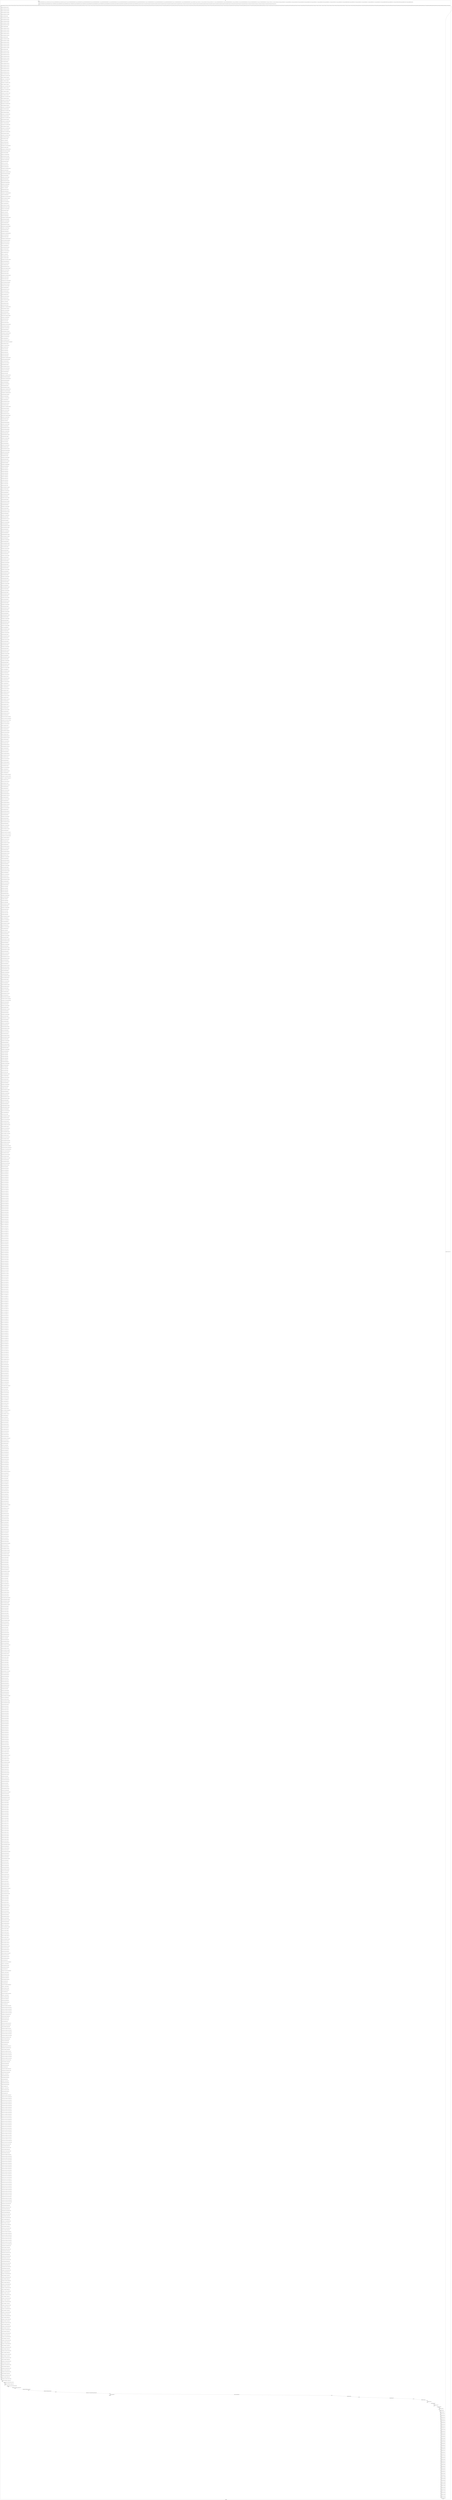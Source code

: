 digraph G {
label="Btor2XCFA";
subgraph cluster_0 {
label="main";
main_init[];
l1[];
l3[];
l4[];
l5[];
l6[];
l7[];
l8[];
l9[];
l10[];
l11[];
l12[];
l13[];
l14[];
l15[];
l16[];
l17[];
l18[];
l19[];
l20[];
l21[];
l22[];
l23[];
l24[];
l25[];
l26[];
l27[];
l28[];
l29[];
l30[];
l31[];
l32[];
l33[];
l34[];
l35[];
l36[];
l37[];
l38[];
l39[];
l40[];
l41[];
l42[];
l43[];
l44[];
l45[];
l46[];
l47[];
l48[];
l49[];
l50[];
l51[];
l52[];
l53[];
l54[];
l55[];
l56[];
l57[];
l58[];
l59[];
l60[];
l61[];
l62[];
l63[];
l64[];
l65[];
l66[];
l67[];
l68[];
l69[];
l70[];
l71[];
l72[];
l73[];
l74[];
l75[];
l76[];
l77[];
l78[];
l79[];
l80[];
l81[];
l82[];
l83[];
l84[];
l85[];
l86[];
l87[];
l88[];
l89[];
l90[];
l91[];
l92[];
l93[];
l94[];
l95[];
l96[];
l97[];
l98[];
l99[];
l100[];
l101[];
l102[];
l103[];
l104[];
l105[];
l106[];
l107[];
l108[];
l109[];
l110[];
l111[];
l112[];
l113[];
l114[];
l115[];
l116[];
l117[];
l118[];
l119[];
l120[];
l121[];
l122[];
l123[];
l124[];
l125[];
l126[];
l127[];
l128[];
l129[];
l130[];
l131[];
l132[];
l133[];
l134[];
l135[];
l136[];
l137[];
l138[];
l139[];
l140[];
l141[];
l142[];
l143[];
l144[];
l145[];
l146[];
l147[];
l148[];
l149[];
l150[];
l151[];
l152[];
l153[];
l154[];
l155[];
l156[];
l157[];
l158[];
l159[];
l160[];
l161[];
l162[];
l163[];
l164[];
l165[];
l166[];
l167[];
l168[];
l169[];
l170[];
l171[];
l172[];
l173[];
l174[];
l175[];
l176[];
l177[];
l178[];
l179[];
l180[];
l181[];
l182[];
l183[];
l184[];
l185[];
l186[];
l187[];
l188[];
l189[];
l190[];
l191[];
l192[];
l193[];
l194[];
l195[];
l196[];
l197[];
l198[];
l199[];
l200[];
l201[];
l202[];
l203[];
l204[];
l205[];
l206[];
l207[];
l208[];
l209[];
l210[];
l211[];
l212[];
l213[];
l214[];
l215[];
l216[];
l217[];
l218[];
l219[];
l220[];
l221[];
l222[];
l223[];
l224[];
l225[];
l226[];
l227[];
l228[];
l229[];
l230[];
l231[];
l232[];
l233[];
l234[];
l235[];
l236[];
l237[];
l238[];
l239[];
l240[];
l241[];
l242[];
l243[];
l244[];
l245[];
l246[];
l247[];
l248[];
l249[];
l250[];
l251[];
l252[];
l253[];
l254[];
l255[];
l256[];
l257[];
l258[];
l259[];
l260[];
l261[];
l262[];
l263[];
l264[];
l265[];
l266[];
l267[];
l268[];
l269[];
l270[];
l271[];
l272[];
l273[];
l274[];
l275[];
l276[];
l277[];
l278[];
l279[];
l280[];
l281[];
l282[];
l283[];
l284[];
l285[];
l286[];
l287[];
l288[];
l289[];
l290[];
l291[];
l292[];
l293[];
l294[];
l295[];
l296[];
l297[];
l298[];
l299[];
l300[];
l301[];
l302[];
l303[];
l304[];
l305[];
l306[];
l307[];
l308[];
l309[];
l310[];
l311[];
l312[];
l313[];
l314[];
l315[];
l316[];
l317[];
l318[];
l319[];
l320[];
l321[];
l322[];
l323[];
l324[];
l325[];
l326[];
l327[];
l328[];
l329[];
l330[];
l331[];
l332[];
l333[];
l334[];
l335[];
l336[];
l337[];
l338[];
l339[];
l340[];
l341[];
l342[];
l343[];
l344[];
l345[];
l346[];
l347[];
l348[];
l349[];
l350[];
l351[];
l352[];
l353[];
l354[];
l355[];
l356[];
l357[];
l358[];
l359[];
l360[];
l361[];
l362[];
l363[];
l364[];
l365[];
l366[];
l367[];
l368[];
l369[];
l370[];
l371[];
l372[];
l373[];
l374[];
l375[];
l376[];
l377[];
l378[];
l379[];
l380[];
l381[];
l382[];
l383[];
l384[];
l385[];
l386[];
l387[];
l388[];
l389[];
l390[];
l391[];
l392[];
l393[];
l394[];
l395[];
l396[];
l397[];
l398[];
l399[];
l400[];
l401[];
l402[];
l403[];
l404[];
l405[];
l406[];
l407[];
l408[];
l409[];
l410[];
l411[];
l412[];
l413[];
l414[];
l415[];
l416[];
l417[];
l418[];
l419[];
l420[];
l421[];
l422[];
l423[];
l424[];
l425[];
l426[];
l427[];
l428[];
l429[];
l430[];
l431[];
l432[];
l433[];
l434[];
l435[];
l436[];
l437[];
l438[];
l439[];
l440[];
l441[];
l442[];
l443[];
l444[];
l445[];
l446[];
l447[];
l448[];
l449[];
l450[];
l451[];
l452[];
l453[];
l454[];
l455[];
l456[];
l457[];
l458[];
l459[];
l460[];
l461[];
l462[];
l463[];
l464[];
l465[];
l466[];
l467[];
l468[];
l469[];
l470[];
l471[];
l472[];
l473[];
l474[];
l475[];
l476[];
l477[];
l478[];
l479[];
l480[];
l481[];
l482[];
l483[];
l484[];
l485[];
l486[];
l487[];
l488[];
l489[];
l490[];
l491[];
l492[];
l493[];
l494[];
l495[];
l496[];
l497[];
l498[];
l499[];
l500[];
l501[];
l502[];
l503[];
l504[];
l505[];
l506[];
l507[];
l508[];
l509[];
l510[];
l511[];
l512[];
l513[];
l514[];
l515[];
l516[];
l517[];
l518[];
l519[];
l520[];
l521[];
l522[];
l523[];
l524[];
l525[];
l526[];
l527[];
l528[];
l529[];
l530[];
l531[];
l532[];
l533[];
l534[];
l535[];
l536[];
l537[];
l538[];
l539[];
l540[];
l541[];
l542[];
l543[];
l544[];
l545[];
l546[];
l547[];
l548[];
l549[];
l550[];
l551[];
l552[];
l553[];
l554[];
l555[];
l556[];
l557[];
l558[];
l559[];
l560[];
l561[];
l562[];
l563[];
l564[];
l565[];
l566[];
l567[];
l568[];
l569[];
l570[];
l571[];
l572[];
l573[];
l574[];
l575[];
l576[];
l577[];
l578[];
l579[];
l580[];
l581[];
l582[];
l583[];
l584[];
l585[];
l586[];
l587[];
l588[];
l589[];
l590[];
l591[];
l592[];
l593[];
l594[];
l595[];
l596[];
l597[];
l598[];
l599[];
l600[];
l601[];
l602[];
l603[];
l604[];
l605[];
l606[];
l607[];
l608[];
l609[];
l610[];
l611[];
l612[];
l613[];
l614[];
l615[];
l616[];
l617[];
l618[];
l619[];
l620[];
l621[];
l622[];
l623[];
l624[];
l625[];
l626[];
l627[];
l628[];
l629[];
l630[];
l631[];
l632[];
l633[];
l634[];
l635[];
l636[];
l637[];
l638[];
l639[];
l640[];
l641[];
l642[];
l643[];
l644[];
l645[];
l646[];
l647[];
l648[];
l649[];
l650[];
l651[];
l652[];
l653[];
l654[];
l655[];
l656[];
l657[];
l658[];
l659[];
l660[];
l661[];
l662[];
l663[];
l664[];
l665[];
l666[];
l667[];
l668[];
l669[];
l670[];
l671[];
l672[];
l673[];
l674[];
l675[];
l676[];
l677[];
l678[];
l679[];
l680[];
l681[];
l682[];
l683[];
l684[];
l685[];
l686[];
l687[];
l688[];
l689[];
l690[];
l691[];
l692[];
l693[];
l694[];
l695[];
l696[];
l697[];
l698[];
l699[];
l700[];
l701[];
l702[];
l703[];
l704[];
l705[];
l706[];
l707[];
l708[];
l709[];
l710[];
l711[];
l712[];
l713[];
l714[];
l715[];
l716[];
l717[];
l718[];
l719[];
l720[];
l721[];
l722[];
l723[];
l724[];
l725[];
l726[];
l727[];
l728[];
l729[];
l730[];
l731[];
l732[];
l733[];
l734[];
l735[];
l736[];
l737[];
l738[];
l739[];
l740[];
l741[];
l742[];
l743[];
l744[];
l745[];
l746[];
l747[];
l748[];
l749[];
l750[];
l751[];
l752[];
l753[];
l754[];
l755[];
l756[];
l757[];
l758[];
l759[];
l760[];
l761[];
l762[];
l763[];
l764[];
l765[];
l766[];
l767[];
l768[];
l769[];
l770[];
l771[];
l772[];
l773[];
l774[];
l775[];
l776[];
l777[];
l778[];
l779[];
l780[];
l781[];
l782[];
l783[];
l784[];
l785[];
l786[];
l787[];
l788[];
l789[];
l790[];
l791[];
l792[];
l793[];
l794[];
l795[];
l796[];
l797[];
l798[];
l799[];
l800[];
l801[];
l802[];
l803[];
l804[];
l805[];
l806[];
l807[];
l808[];
l809[];
l810[];
l811[];
l812[];
l813[];
l814[];
l815[];
l816[];
l817[];
l818[];
l819[];
l820[];
l821[];
l822[];
l823[];
l824[];
l825[];
l826[];
l827[];
l828[];
l829[];
l830[];
l831[];
l832[];
l833[];
l834[];
l835[];
l836[];
l837[];
l838[];
l839[];
l840[];
l841[];
l842[];
l843[];
l844[];
l845[];
l846[];
l847[];
l848[];
l849[];
l850[];
l851[];
l852[];
l853[];
l854[];
l855[];
l856[];
l857[];
l858[];
l859[];
l860[];
l861[];
l862[];
l863[];
l864[];
l865[];
l866[];
l867[];
l868[];
l869[];
l870[];
l871[];
l872[];
l873[];
l874[];
l875[];
l876[];
l877[];
l878[];
l879[];
l880[];
l881[];
l882[];
l883[];
l884[];
l885[];
l886[];
l887[];
l888[];
l889[];
l890[];
l891[];
l892[];
l893[];
l894[];
l895[];
l896[];
l897[];
l898[];
l899[];
l900[];
l901[];
l902[];
l903[];
l904[];
l905[];
l906[];
l907[];
l908[];
l909[];
l910[];
l911[];
l912[];
l913[];
l914[];
l915[];
l916[];
l917[];
l918[];
l919[];
l920[];
l921[];
l922[];
l923[];
l924[];
l925[];
l926[];
l927[];
l928[];
l929[];
l930[];
l931[];
l932[];
l933[];
l934[];
l935[];
l936[];
l937[];
l938[];
l939[];
l940[];
l941[];
l942[];
l943[];
l944[];
l945[];
l946[];
l947[];
l948[];
l949[];
l950[];
l951[];
l952[];
l953[];
l954[];
l955[];
l956[];
l957[];
l958[];
l959[];
l960[];
l961[];
l962[];
l963[];
l964[];
l965[];
l966[];
l967[];
l968[];
l969[];
l970[];
l971[];
l972[];
l973[];
l974[];
l975[];
l976[];
l977[];
l978[];
l979[];
l980[];
l981[];
l982[];
l983[];
l984[];
l985[];
l986[];
l987[];
l988[];
l989[];
l990[];
l991[];
l992[];
l993[];
l994[];
l995[];
l996[];
l997[];
l998[];
l999[];
l1000[];
l1001[];
l1002[];
l1003[];
l1004[];
l1005[];
l1006[];
l1007[];
l1008[];
l1009[];
l1010[];
l1011[];
l1012[];
l1013[];
l1014[];
l1015[];
l1016[];
l1017[];
l1018[];
l1019[];
l1020[];
l1021[];
l1022[];
l1023[];
l1024[];
l1025[];
l1026[];
l1027[];
l1028[];
l1029[];
l1030[];
l1031[];
l1032[];
l1033[];
l1034[];
l1035[];
l1036[];
l1037[];
l1038[];
l1039[];
l1040[];
l1041[];
l1042[];
l1043[];
l1044[];
l1045[];
l1046[];
l1047[];
l1048[];
l1049[];
l1050[];
l1051[];
l1052[];
l1053[];
l1054[];
l1055[];
l1056[];
l1057[];
l1058[];
l1059[];
l1060[];
l1061[];
l1062[];
l1063[];
l1064[];
l1065[];
l1066[];
l1067[];
l1068[];
l1069[];
l1070[];
l1071[];
l1072[];
l1073[];
l1074[];
l1075[];
l1076[];
l1077[];
l1078[];
l1079[];
l1080[];
l1081[];
l1082[];
l1083[];
l1084[];
l1085[];
l1086[];
l1087[];
l1088[];
l1089[];
l1090[];
l1091[];
l1092[];
l1093[];
l1094[];
l1095[];
l1096[];
l1097[];
l1098[];
l1099[];
l1100[];
l1101[];
l1102[];
l1103[];
l1104[];
l1105[];
l1106[];
l1107[];
l1108[];
l1109[];
l1110[];
l1111[];
l1112[];
l1113[];
l1114[];
l1115[];
l1116[];
l1117[];
l1118[];
l1119[];
l1120[];
l1121[];
l1122[];
l1123[];
l1124[];
l1125[];
l1126[];
l1127[];
l1128[];
l1129[];
l1130[];
l1131[];
l1132[];
l1133[];
l1134[];
l1135[];
l1136[];
l1137[];
l1138[];
l1139[];
l1140[];
l1141[];
l1142[];
l1143[];
l1144[];
l1145[];
l1146[];
l1147[];
l1148[];
l1149[];
l1150[];
l1151[];
l1152[];
l1153[];
l1154[];
l1155[];
l1156[];
l1157[];
l1158[];
l1159[];
l1160[];
l1161[];
l1162[];
l1163[];
l1164[];
l1165[];
l1166[];
l1167[];
l1168[];
l1169[];
l1170[];
l1171[];
l1172[];
l1173[];
l1174[];
l1175[];
l1176[];
l1177[];
l1178[];
l1179[];
l1180[];
l1181[];
l1182[];
l1183[];
l1184[];
l1185[];
l1186[];
l1187[];
l1188[];
l1189[];
l1190[];
l1191[];
l1192[];
l1193[];
l1194[];
l1195[];
l1196[];
l1197[];
l1198[];
l1199[];
l1200[];
l1201[];
l1202[];
l1203[];
l1204[];
l1205[];
l1206[];
l1207[];
l1208[];
l1209[];
l1210[];
l1211[];
l1212[];
l1213[];
l1214[];
l1215[];
l1216[];
l1217[];
l1218[];
l1219[];
l1220[];
l1221[];
l1222[];
l1223[];
l1224[];
l1225[];
l1226[];
l1227[];
l1228[];
l1229[];
l1230[];
l1231[];
l1232[];
l1233[];
l1234[];
l1235[];
l1236[];
l1237[];
l1238[];
l1239[];
l1240[];
l1241[];
l1242[];
l1243[];
l1244[];
l1245[];
l1246[];
l1247[];
l1248[];
l1249[];
l1250[];
l1251[];
l1252[];
l1253[];
l1254[];
l1255[];
l1256[];
l1257[];
l1258[];
l1259[];
l1260[];
l1261[];
l1262[];
l1263[];
l1264[];
l1265[];
l1266[];
l1267[];
l1268[];
l1269[];
l1270[];
l1271[];
l1272[];
l1273[];
l1274[];
l1275[];
l1276[];
l1277[];
l1278[];
l1279[];
l1280[];
l1281[];
l1282[];
l1283[];
l1284[];
l1285[];
l1286[];
l1287[];
l1288[];
l1289[];
l1290[];
l1291[];
l1292[];
l1293[];
l1294[];
l1295[];
l1296[];
l1297[];
l1298[];
l1299[];
l1300[];
l1301[];
l1302[];
l1303[];
l1304[];
l1305[];
l1306[];
l1307[];
l1308[];
l1309[];
l1310[];
l1311[];
l1312[];
l1313[];
l1314[];
l1315[];
l1316[];
l1317[];
l1318[];
l1319[];
l1320[];
l1321[];
l1322[];
l1323[];
l1324[];
l1325[];
l1326[];
l1327[];
l1328[];
l1329[];
l1330[];
l1331[];
l1332[];
l1333[];
l1334[];
l1335[];
l1336[];
l1337[];
l1338[];
l1339[];
l1340[];
l1341[];
l1342[];
l1343[];
l1344[];
l1345[];
l1346[];
l1347[];
l1348[];
l1349[];
l1350[];
l1351[];
l1352[];
l1353[];
l1354[];
l1355[];
l1356[];
l1357[];
l1358[];
l1359[];
l1360[];
l1361[];
l1362[];
l1363[];
l1364[];
l1365[];
l1366[];
l1367[];
main_error[];
l1368[];
l1369[];
l1370[];
l1371[];
l1372[];
l1373[];
l1374[];
l1375[];
l1376[];
l1377[];
l1378[];
l1379[];
l1380[];
l1381[];
l1382[];
l1383[];
l1384[];
l1385[];
l1386[];
l1387[];
l1388[];
l1389[];
l1390[];
l1391[];
l1392[];
l1393[];
l1394[];
l1395[];
l1396[];
l1397[];
l1398[];
l1399[];
l1400[];
l1401[];
l1402[];
l1403[];
l1404[];
l1405[];
l1406[];
l1407[];
l1408[];
l1409[];
l1410[];
l1411[];
l1412[];
l1413[];
l1414[];
l1415[];
l1416[];
l1417[];
l1418[];
l1419[];
l1420[];
l1421[];
l1422[];
l1423[];
l1424[];
l1425[];
l1426[];
l1427[];
main_init -> l1 [label="[(assign const_6 #b0000000000000000),(assign const_31 #b00000000),(assign const_44 #b0),(assign const_168 #b0000000000000000),(assign const_193 #b00000000),(assign const_324 #b1),(assign const_327 #b00000000000000000000000000000001),(assign const_328 #b0000000000000000),(assign const_330 #b00000000000000000000000000010000),(assign const_332 #b00000000000000000000000000001111),(assign const_335 #b00000000000000000000000000000111),(assign const_336 #b00000000000000000000000011100001),(assign const_348 #b00000000000000000000000000000010),(assign const_353 #b00000000000000000000000000001000),(assign const_366 #b00000000000000000000000000000011),(assign const_371 #b00000000000000000000000000001001),(assign const_384 #b00000000000000000000000000001010),(assign const_398 #b00000000000000000000000000000100),(assign const_414 #b00000000000000000000000000001011),(assign const_428 #b00000000000000000000000000000101),(assign const_735 #b00000001),(assign const_1491 #b0000011011101011),(assign const_1492 #b0000011001100100),(assign const_1493 #b0000011000110111),(assign const_1494 #b00000000000000000000000001001011),(assign const_1508 #b00000000000000000000000000111100),(assign const_1561 #b0000000010011010),(assign const_1562 #b00000000000000000000000010110100),(assign const_1567 #b00000000000000000000000010100101),(assign const_1572 #b00000000000000000000000010010110),(assign const_1577 #b0000100011111011),(assign const_1578 #b0000100101100100),(assign const_1579 #b0000100100110111),(assign const_1580 #b0000100011111000),(assign const_1581 #b0000100101100001),(assign const_1582 #b0000100100110100),(assign const_1583 #b0000011001010101),(assign const_1584 #b0000011010111110),(assign const_1585 #b0000011010010001),(assign const_1586 #b0000100011111010),(assign const_1587 #b0000100101100011),(assign const_1588 #b0000100100110110),(assign const_1589 #b0000100100000001),(assign const_1590 #b0000100101101010),(assign const_1591 #b0000100100111101),(assign const_1592 #b0000100011111110),(assign const_1593 #b0000100101100111),(assign const_1594 #b0000100100111010),(assign const_1595 #b0000100100000100),(assign const_1596 #b0000100101101101),(assign const_1597 #b0000100101000000),(assign const_1598 #b0000101100010110),(assign const_1599 #b0000101000100101)] "];
l3 -> l4 [label="[(havoc input_208),(havoc input_210),(havoc input_212),(havoc input_214),(havoc input_216),(havoc input_218),(havoc input_220),(havoc input_222),(havoc input_224),(havoc input_226),(havoc input_228),(havoc input_230),(havoc input_232),(havoc input_234),(havoc input_236),(havoc input_238),(havoc input_240),(havoc input_242),(havoc input_244),(havoc input_246),(havoc input_248),(havoc input_250),(havoc input_252),(havoc input_254),(havoc input_256),(havoc input_258),(havoc input_260),(havoc input_262),(havoc input_264),(havoc input_266),(havoc input_268),(havoc input_270),(havoc input_272),(havoc input_274),(havoc input_276),(havoc input_278),(havoc input_280),(havoc input_282),(havoc input_284),(havoc input_286),(havoc input_288),(havoc input_290),(havoc input_292),(havoc input_294),(havoc input_296),(havoc input_298),(havoc input_300),(havoc input_302),(havoc input_304),(havoc input_306),(havoc input_308),(havoc input_310),(havoc input_312),(havoc input_314),(havoc input_316),(havoc input_318),(havoc input_320),(havoc input_322),(havoc input_326),(havoc input_342),(havoc input_347),(havoc input_360),(havoc input_365),(havoc input_378),(havoc input_383),(havoc input_392),(havoc input_397),(havoc input_408),(havoc input_413),(havoc input_422),(havoc input_427),(havoc input_438),(havoc input_443),(havoc input_446),(havoc input_455),(havoc input_460),(havoc input_467),(havoc input_473),(havoc input_479),(havoc input_490),(havoc input_495),(havoc input_504),(havoc input_514),(havoc input_517),(havoc input_522),(havoc input_527),(havoc input_532),(havoc input_537),(havoc input_542),(havoc input_547),(havoc input_552),(havoc input_556),(havoc input_561),(havoc input_577),(havoc input_582),(havoc input_588),(havoc input_594),(havoc input_599),(havoc input_605),(havoc input_611),(havoc input_617),(havoc input_622),(havoc input_627),(havoc input_632),(havoc input_637),(havoc input_642),(havoc input_647),(havoc input_652),(havoc input_657),(havoc input_662),(havoc input_667),(havoc input_672),(havoc input_677),(havoc input_682),(havoc input_687),(havoc input_692),(havoc input_697),(havoc input_702),(havoc input_707),(havoc input_712),(havoc input_717),(havoc input_722),(havoc input_727),(havoc input_732),(havoc input_742),(havoc input_748),(havoc input_754),(havoc input_760),(havoc input_766),(havoc input_772),(havoc input_781),(havoc input_787),(havoc input_793),(havoc input_799),(havoc input_805),(havoc input_811),(havoc input_820),(havoc input_826),(havoc input_832),(havoc input_838),(havoc input_844),(havoc input_850),(havoc input_858),(havoc input_866),(havoc input_874),(havoc input_879),(havoc input_885),(havoc input_891),(havoc input_897),(havoc input_903),(havoc input_910),(havoc input_916),(havoc input_922),(havoc input_932),(havoc input_938),(havoc input_944),(havoc input_950),(havoc input_956),(havoc input_962),(havoc input_971),(havoc input_980),(havoc input_985),(havoc input_991),(havoc input_997),(havoc input_1003),(havoc input_1009),(havoc input_1015),(havoc input_1021),(havoc input_1032)] "];
l4 -> l5 [label="[(assign binary_129 (bvand state_45 (bvnot state_47)))] "];
l5 -> l6 [label="[(assign binary_130 (bvand binary_129 (bvnot state_49)))] "];
l6 -> l7 [label="[(assign binary_131 (bvand binary_130 (bvnot state_51)))] "];
l7 -> l8 [label="[(assign binary_132 (bvand binary_131 (bvnot state_53)))] "];
l8 -> l9 [label="[(assign binary_133 (bvand binary_132 (bvnot state_55)))] "];
l9 -> l10 [label="[(assign binary_134 (bvand binary_133 state_57))] "];
l10 -> l11 [label="[(assign binary_135 (bvand binary_134 (bvnot state_59)))] "];
l11 -> l12 [label="[(assign binary_136 (bvand binary_135 (bvnot state_61)))] "];
l12 -> l13 [label="[(assign binary_137 (bvand binary_136 (bvnot state_63)))] "];
l13 -> l14 [label="[(assign binary_138 (bvand binary_137 (bvnot state_65)))] "];
l14 -> l15 [label="[(assign binary_139 (bvand binary_138 (bvnot state_67)))] "];
l15 -> l16 [label="[(assign binary_140 (bvand binary_139 state_69))] "];
l16 -> l17 [label="[(assign binary_141 (bvand binary_140 (bvnot state_71)))] "];
l17 -> l18 [label="[(assign binary_142 (bvand binary_141 (bvnot state_73)))] "];
l18 -> l19 [label="[(assign binary_143 (bvand binary_142 (bvnot state_75)))] "];
l19 -> l20 [label="[(assign binary_144 (bvand binary_143 (bvnot state_77)))] "];
l20 -> l21 [label="[(assign binary_145 (bvand binary_144 (bvnot state_79)))] "];
l21 -> l22 [label="[(assign binary_146 (bvand binary_145 state_81))] "];
l22 -> l23 [label="[(assign binary_147 (bvand binary_146 (bvnot state_83)))] "];
l23 -> l24 [label="[(assign binary_148 (bvand binary_147 (bvnot state_85)))] "];
l24 -> l25 [label="[(assign binary_149 (bvand binary_148 (bvnot state_87)))] "];
l25 -> l26 [label="[(assign binary_150 (bvand binary_149 (bvnot state_89)))] "];
l26 -> l27 [label="[(assign binary_151 (bvand binary_150 (bvnot state_91)))] "];
l27 -> l28 [label="[(assign binary_152 (bvand binary_151 (bvnot state_93)))] "];
l28 -> l29 [label="[(assign binary_153 (bvand binary_152 state_95))] "];
l29 -> l30 [label="[(assign binary_154 (bvand binary_153 (bvnot state_97)))] "];
l30 -> l31 [label="[(assign binary_155 (bvand binary_154 (bvnot state_99)))] "];
l31 -> l32 [label="[(assign binary_156 (bvand binary_155 (bvnot state_101)))] "];
l32 -> l33 [label="[(assign binary_157 (bvand binary_156 (bvnot state_103)))] "];
l33 -> l34 [label="[(assign binary_158 (bvand binary_157 (bvnot state_105)))] "];
l34 -> l35 [label="[(assign binary_159 (bvand binary_158 (bvnot state_107)))] "];
l35 -> l36 [label="[(assign binary_160 (bvand binary_159 state_109))] "];
l36 -> l37 [label="[(assign binary_161 (bvand binary_160 (bvnot state_111)))] "];
l37 -> l38 [label="[(assign binary_162 (bvand binary_161 (bvnot state_113)))] "];
l38 -> l39 [label="[(assign binary_163 (bvand binary_162 (bvnot state_115)))] "];
l39 -> l40 [label="[(assign binary_164 (bvand binary_163 (bvnot state_117)))] "];
l40 -> l41 [label="[(assign binary_165 (bvand binary_164 (bvnot state_119)))] "];
l41 -> l42 [label="[(assign binary_166 (bvand binary_165 (bvnot state_121)))] "];
l42 -> l43 [label="[(assign binary_167 (bvand binary_166 (bvnot state_123)))] "];
l43 -> l44 [label="[(assign comparison_169 (ite (= const_168 state_7) #b1 #b0))] "];
l44 -> l45 [label="[(assign binary_170 (bvand binary_167 comparison_169))] "];
l45 -> l46 [label="[(assign comparison_171 (ite (= const_168 state_9) #b1 #b0))] "];
l46 -> l47 [label="[(assign binary_172 (bvand binary_170 comparison_171))] "];
l47 -> l48 [label="[(assign comparison_173 (ite (= const_168 state_11) #b1 #b0))] "];
l48 -> l49 [label="[(assign binary_174 (bvand binary_172 comparison_173))] "];
l49 -> l50 [label="[(assign comparison_175 (ite (= const_168 state_13) #b1 #b0))] "];
l50 -> l51 [label="[(assign binary_176 (bvand binary_174 comparison_175))] "];
l51 -> l52 [label="[(assign comparison_177 (ite (= const_168 state_15) #b1 #b0))] "];
l52 -> l53 [label="[(assign binary_178 (bvand binary_176 comparison_177))] "];
l53 -> l54 [label="[(assign comparison_179 (ite (= const_168 state_17) #b1 #b0))] "];
l54 -> l55 [label="[(assign binary_180 (bvand binary_178 comparison_179))] "];
l55 -> l56 [label="[(assign comparison_181 (ite (= const_168 state_19) #b1 #b0))] "];
l56 -> l57 [label="[(assign binary_182 (bvand binary_180 comparison_181))] "];
l57 -> l58 [label="[(assign comparison_183 (ite (= const_168 state_21) #b1 #b0))] "];
l58 -> l59 [label="[(assign binary_184 (bvand binary_182 comparison_183))] "];
l59 -> l60 [label="[(assign comparison_185 (ite (= const_168 state_23) #b1 #b0))] "];
l60 -> l61 [label="[(assign binary_186 (bvand binary_184 comparison_185))] "];
l61 -> l62 [label="[(assign comparison_187 (ite (= const_168 state_25) #b1 #b0))] "];
l62 -> l63 [label="[(assign binary_188 (bvand binary_186 comparison_187))] "];
l63 -> l64 [label="[(assign comparison_189 (ite (= const_168 state_27) #b1 #b0))] "];
l64 -> l65 [label="[(assign binary_190 (bvand binary_188 comparison_189))] "];
l65 -> l66 [label="[(assign comparison_191 (ite (= const_168 state_29) #b1 #b0))] "];
l66 -> l67 [label="[(assign binary_192 (bvand binary_190 comparison_191))] "];
l67 -> l68 [label="[(assign comparison_194 (ite (= const_193 state_32) #b1 #b0))] "];
l68 -> l69 [label="[(assign binary_195 (bvand binary_192 comparison_194))] "];
l69 -> l70 [label="[(assign comparison_196 (ite (= const_193 state_34) #b1 #b0))] "];
l70 -> l71 [label="[(assign binary_197 (bvand binary_195 comparison_196))] "];
l71 -> l72 [label="[(assign comparison_198 (ite (= const_193 state_36) #b1 #b0))] "];
l72 -> l73 [label="[(assign binary_199 (bvand binary_197 comparison_198))] "];
l73 -> l74 [label="[(assign comparison_200 (ite (= const_193 state_38) #b1 #b0))] "];
l74 -> l75 [label="[(assign binary_201 (bvand binary_199 comparison_200))] "];
l75 -> l76 [label="[(assign comparison_202 (ite (= const_193 state_40) #b1 #b0))] "];
l76 -> l77 [label="[(assign binary_203 (bvand binary_201 comparison_202))] "];
l77 -> l78 [label="[(assign comparison_204 (ite (= const_168 state_42) #b1 #b0))] "];
l78 -> l79 [label="[(assign binary_205 (bvand binary_203 comparison_204))] "];
l79 -> l80 [label="[(assign binary_206 (bvand state_127 binary_205))] "];
l80 -> l81 [label="[(assign binary_329 (++ input_208 const_328))] "];
l81 -> l82 [label="[(assign binary_331 (bvashr binary_329 const_330))] "];
l82 -> l83 [label="[(assign binary_333 (bvsrem binary_331 const_332))] "];
l83 -> l84 [label="[(assign comparison_334 (ite (= const_327 binary_333) #b1 #b0))] "];
l84 -> l85 [label="[(assign binary_337 (bvsdiv binary_331 const_336))] "];
l85 -> l86 [label="[(assign comparison_338 (ite (= const_335 binary_337) #b1 #b0))] "];
l86 -> l87 [label="[(assign binary_339 (bvand comparison_334 comparison_338))] "];
l87 -> l88 [label="[(assign binary_340 (bvand input_248 binary_339))] "];
l88 -> l89 [label="[(assign binary_341 (bvor (bvnot input_326) binary_340))] "];
l89 -> l90 [label="[(assign binary_343 (bvand input_248 (bvnot input_326)))] "];
l90 -> l91 [label="[(assign binary_344 (bvand (bvnot binary_339) binary_343))] "];
l91 -> l92 [label="[(assign binary_345 (bvor (bvnot input_342) binary_344))] "];
l92 -> l93 [label="[(assign binary_346 (bvand binary_341 binary_345))] "];
l93 -> l94 [label="[(assign binary_349 (++ input_212 const_328))] "];
l94 -> l95 [label="[(assign binary_350 (bvashr binary_349 const_330))] "];
l95 -> l96 [label="[(assign binary_351 (bvsrem binary_350 const_332))] "];
l96 -> l97 [label="[(assign comparison_352 (ite (= const_348 binary_351) #b1 #b0))] "];
l97 -> l98 [label="[(assign binary_354 (bvsdiv binary_350 const_336))] "];
l98 -> l99 [label="[(assign comparison_355 (ite (= const_353 binary_354) #b1 #b0))] "];
l99 -> l100 [label="[(assign binary_356 (bvand comparison_352 comparison_355))] "];
l100 -> l101 [label="[(assign binary_357 (bvand input_260 binary_356))] "];
l101 -> l102 [label="[(assign binary_358 (bvor (bvnot input_347) binary_357))] "];
l102 -> l103 [label="[(assign binary_359 (bvand binary_346 binary_358))] "];
l103 -> l104 [label="[(assign binary_361 (bvand input_260 (bvnot input_347)))] "];
l104 -> l105 [label="[(assign binary_362 (bvand (bvnot binary_356) binary_361))] "];
l105 -> l106 [label="[(assign binary_363 (bvor (bvnot input_360) binary_362))] "];
l106 -> l107 [label="[(assign binary_364 (bvand binary_359 binary_363))] "];
l107 -> l108 [label="[(assign binary_367 (++ input_216 const_328))] "];
l108 -> l109 [label="[(assign binary_368 (bvashr binary_367 const_330))] "];
l109 -> l110 [label="[(assign binary_369 (bvsrem binary_368 const_332))] "];
l110 -> l111 [label="[(assign comparison_370 (ite (= const_366 binary_369) #b1 #b0))] "];
l111 -> l112 [label="[(assign binary_372 (bvsdiv binary_368 const_336))] "];
l112 -> l113 [label="[(assign comparison_373 (ite (= const_371 binary_372) #b1 #b0))] "];
l113 -> l114 [label="[(assign binary_374 (bvand comparison_370 comparison_373))] "];
l114 -> l115 [label="[(assign binary_375 (bvand input_272 binary_374))] "];
l115 -> l116 [label="[(assign binary_376 (bvor (bvnot input_365) binary_375))] "];
l116 -> l117 [label="[(assign binary_377 (bvand binary_364 binary_376))] "];
l117 -> l118 [label="[(assign binary_379 (bvand input_272 (bvnot input_365)))] "];
l118 -> l119 [label="[(assign binary_380 (bvand (bvnot binary_374) binary_379))] "];
l119 -> l120 [label="[(assign binary_381 (bvor (bvnot input_378) binary_380))] "];
l120 -> l121 [label="[(assign binary_382 (bvand binary_377 binary_381))] "];
l121 -> l122 [label="[(assign binary_385 (++ input_220 const_328))] "];
l122 -> l123 [label="[(assign binary_386 (bvashr binary_385 const_330))] "];
l123 -> l124 [label="[(assign binary_387 (bvsdiv binary_386 const_336))] "];
l124 -> l125 [label="[(assign comparison_388 (ite (= const_384 binary_387) #b1 #b0))] "];
l125 -> l126 [label="[(assign binary_389 (bvand input_282 comparison_388))] "];
l126 -> l127 [label="[(assign binary_390 (bvor (bvnot input_383) binary_389))] "];
l127 -> l128 [label="[(assign binary_391 (bvand binary_382 binary_390))] "];
l128 -> l129 [label="[(assign binary_393 (bvand input_282 (bvnot input_383)))] "];
l129 -> l130 [label="[(assign binary_394 (bvand (bvnot comparison_388) binary_393))] "];
l130 -> l131 [label="[(assign binary_395 (bvor (bvnot input_392) binary_394))] "];
l131 -> l132 [label="[(assign binary_396 (bvand binary_391 binary_395))] "];
l132 -> l133 [label="[(assign binary_399 (bvsrem binary_386 const_332))] "];
l133 -> l134 [label="[(assign comparison_400 (ite (= const_398 binary_399) #b1 #b0))] "];
l134 -> l135 [label="[(assign binary_401 (bvsrem binary_386 const_336))] "];
l135 -> l136 [label="[(assign binary_402 (bvsdiv binary_401 const_332))] "];
l136 -> l137 [label="[(assign comparison_403 (ite (= const_384 binary_402) #b1 #b0))] "];
l137 -> l138 [label="[(assign binary_404 (bvand comparison_400 comparison_403))] "];
l138 -> l139 [label="[(assign binary_405 (bvand input_288 (bvnot binary_404)))] "];
l139 -> l140 [label="[(assign binary_406 (bvor (bvnot input_397) binary_405))] "];
l140 -> l141 [label="[(assign binary_407 (bvand binary_396 binary_406))] "];
l141 -> l142 [label="[(assign binary_409 (bvand input_288 (bvnot input_397)))] "];
l142 -> l143 [label="[(assign binary_410 (bvand binary_404 binary_409))] "];
l143 -> l144 [label="[(assign binary_411 (bvor (bvnot input_408) binary_410))] "];
l144 -> l145 [label="[(assign binary_412 (bvand binary_407 binary_411))] "];
l145 -> l146 [label="[(assign binary_415 (++ input_226 const_328))] "];
l146 -> l147 [label="[(assign binary_416 (bvashr binary_415 const_330))] "];
l147 -> l148 [label="[(assign binary_417 (bvsdiv binary_416 const_336))] "];
l148 -> l149 [label="[(assign comparison_418 (ite (= const_414 binary_417) #b1 #b0))] "];
l149 -> l150 [label="[(assign binary_419 (bvand input_296 comparison_418))] "];
l150 -> l151 [label="[(assign binary_420 (bvor (bvnot input_413) binary_419))] "];
l151 -> l152 [label="[(assign binary_421 (bvand binary_412 binary_420))] "];
l152 -> l153 [label="[(assign binary_423 (bvand input_296 (bvnot input_413)))] "];
l153 -> l154 [label="[(assign binary_424 (bvand (bvnot comparison_418) binary_423))] "];
l154 -> l155 [label="[(assign binary_425 (bvor (bvnot input_422) binary_424))] "];
l155 -> l156 [label="[(assign binary_426 (bvand binary_421 binary_425))] "];
l156 -> l157 [label="[(assign binary_429 (bvsrem binary_416 const_332))] "];
l157 -> l158 [label="[(assign comparison_430 (ite (= const_428 binary_429) #b1 #b0))] "];
l158 -> l159 [label="[(assign binary_431 (bvsrem binary_416 const_336))] "];
l159 -> l160 [label="[(assign binary_432 (bvsdiv binary_431 const_332))] "];
l160 -> l161 [label="[(assign comparison_433 (ite (= const_414 binary_432) #b1 #b0))] "];
l161 -> l162 [label="[(assign binary_434 (bvand comparison_430 comparison_433))] "];
l162 -> l163 [label="[(assign binary_435 (bvand input_302 (bvnot binary_434)))] "];
l163 -> l164 [label="[(assign binary_436 (bvor (bvnot input_427) binary_435))] "];
l164 -> l165 [label="[(assign binary_437 (bvand binary_426 binary_436))] "];
l165 -> l166 [label="[(assign binary_439 (bvand input_302 (bvnot input_427)))] "];
l166 -> l167 [label="[(assign binary_440 (bvand binary_434 binary_439))] "];
l167 -> l168 [label="[(assign binary_441 (bvor (bvnot input_438) binary_440))] "];
l168 -> l169 [label="[(assign binary_442 (bvand binary_437 binary_441))] "];
l169 -> l170 [label="[(assign binary_444 (bvor input_310 (bvnot input_443)))] "];
l170 -> l171 [label="[(assign binary_445 (bvand binary_442 binary_444))] "];
l171 -> l172 [label="[(assign binary_447 (bvand input_310 (bvnot input_443)))] "];
l172 -> l173 [label="[(assign binary_448 (++ input_242 const_328))] "];
l173 -> l174 [label="[(assign binary_449 (bvashr binary_448 const_330))] "];
l174 -> l175 [label="[(assign binary_450 (bvsdiv binary_449 const_336))] "];
l175 -> l176 [label="[(assign comparison_451 (ite (= const_366 binary_450) #b1 #b0))] "];
l176 -> l177 [label="[(assign binary_452 (bvand binary_447 comparison_451))] "];
l177 -> l178 [label="[(assign binary_453 (bvor (bvnot input_446) binary_452))] "];
l178 -> l179 [label="[(assign binary_454 (bvand binary_445 binary_453))] "];
l179 -> l180 [label="[(assign binary_456 (bvand binary_447 (bvnot input_446)))] "];
l180 -> l181 [label="[(assign binary_457 (bvand (bvnot comparison_451) binary_456))] "];
l181 -> l182 [label="[(assign binary_458 (bvor (bvnot input_455) binary_457))] "];
l182 -> l183 [label="[(assign binary_459 (bvand binary_454 binary_458))] "];
l183 -> l184 [label="[(assign binary_461 (bvor input_312 input_446))] "];
l184 -> l185 [label="[(assign binary_462 (bvsrem binary_449 const_332))] "];
l185 -> l186 [label="[(assign comparison_463 (ite (= const_327 binary_462) #b1 #b0))] "];
l186 -> l187 [label="[(assign binary_464 (bvand binary_461 comparison_463))] "];
l187 -> l188 [label="[(assign binary_465 (bvor (bvnot input_460) binary_464))] "];
l188 -> l189 [label="[(assign binary_466 (bvand binary_459 binary_465))] "];
l189 -> l190 [label="[(assign binary_468 (bvand binary_461 (bvnot input_460)))] "];
l190 -> l191 [label="[(assign comparison_469 (ite (= const_398 binary_462) #b1 #b0))] "];
l191 -> l192 [label="[(assign binary_470 (bvand binary_468 comparison_469))] "];
l192 -> l193 [label="[(assign binary_471 (bvor (bvnot input_467) binary_470))] "];
l193 -> l194 [label="[(assign binary_472 (bvand binary_466 binary_471))] "];
l194 -> l195 [label="[(assign binary_474 (bvand binary_468 (bvnot input_467)))] "];
l195 -> l196 [label="[(assign binary_475 (bvand (bvnot comparison_463) (bvnot comparison_469)))] "];
l196 -> l197 [label="[(assign binary_476 (bvand binary_474 binary_475))] "];
l197 -> l198 [label="[(assign binary_477 (bvor (bvnot input_473) binary_476))] "];
l198 -> l199 [label="[(assign binary_478 (bvand binary_472 binary_477))] "];
l199 -> l200 [label="[(assign binary_480 (bvor input_314 input_460))] "];
l200 -> l201 [label="[(assign binary_481 (bvor binary_480 input_467))] "];
l201 -> l202 [label="[(assign binary_482 (bvor binary_481 input_473))] "];
l202 -> l203 [label="[(assign binary_483 (bvsrem binary_449 const_336))] "];
l203 -> l204 [label="[(assign binary_484 (bvsdiv binary_483 const_332))] "];
l204 -> l205 [label="[(assign comparison_485 (ite (= const_384 binary_484) #b1 #b0))] "];
l205 -> l206 [label="[(assign binary_486 (bvand comparison_469 comparison_485))] "];
l206 -> l207 [label="[(assign binary_487 (bvand binary_482 binary_486))] "];
l207 -> l208 [label="[(assign binary_488 (bvor (bvnot input_479) binary_487))] "];
l208 -> l209 [label="[(assign binary_489 (bvand binary_478 binary_488))] "];
l209 -> l210 [label="[(assign binary_491 (bvand binary_482 (bvnot input_479)))] "];
l210 -> l211 [label="[(assign binary_492 (bvand (bvnot binary_486) binary_491))] "];
l211 -> l212 [label="[(assign binary_493 (bvor (bvnot input_490) binary_492))] "];
l212 -> l213 [label="[(assign binary_494 (bvand binary_489 binary_493))] "];
l213 -> l214 [label="[(assign binary_496 (bvor input_316 input_455))] "];
l214 -> l215 [label="[(assign comparison_497 (ite (= const_335 binary_484) #b1 #b0))] "];
l215 -> l216 [label="[(assign binary_498 (bvand comparison_463 comparison_497))] "];
l216 -> l217 [label="[(assign comparison_499 (ite (= const_384 binary_450) #b1 #b0))] "];
l217 -> l218 [label="[(assign binary_500 (bvand binary_498 comparison_499))] "];
l218 -> l219 [label="[(assign binary_501 (bvand binary_496 binary_500))] "];
l219 -> l220 [label="[(assign binary_502 (bvor (bvnot input_495) binary_501))] "];
l220 -> l221 [label="[(assign binary_503 (bvand binary_494 binary_502))] "];
l221 -> l222 [label="[(assign binary_505 (bvand binary_496 (bvnot input_495)))] "];
l222 -> l223 [label="[(assign comparison_506 (ite (= const_398 binary_484) #b1 #b0))] "];
l223 -> l224 [label="[(assign binary_507 (bvand comparison_463 comparison_506))] "];
l224 -> l225 [label="[(assign comparison_508 (ite (= const_335 binary_450) #b1 #b0))] "];
l225 -> l226 [label="[(assign binary_509 (bvand binary_507 comparison_508))] "];
l226 -> l227 [label="[(assign binary_510 (bvand binary_505 binary_509))] "];
l227 -> l228 [label="[(assign binary_511 (bvor (bvnot input_504) binary_510))] "];
l228 -> l229 [label="[(assign binary_512 (bvand binary_503 binary_511))] "];
l229 -> l230 [label="[(assign binary_513 (bvand binary_505 (bvnot input_504)))] "];
l230 -> l231 [label="[(assign binary_515 (bvor binary_513 (bvnot input_514)))] "];
l231 -> l232 [label="[(assign binary_516 (bvand binary_512 binary_515))] "];
l232 -> l233 [label="[(assign comparison_518 (ite (= const_366 binary_484) #b1 #b0))] "];
l233 -> l234 [label="[(assign binary_519 (bvand input_318 comparison_518))] "];
l234 -> l235 [label="[(assign binary_520 (bvor (bvnot input_517) binary_519))] "];
l235 -> l236 [label="[(assign binary_521 (bvand binary_516 binary_520))] "];
l236 -> l237 [label="[(assign binary_523 (bvand input_318 (bvnot input_517)))] "];
l237 -> l238 [label="[(assign binary_524 (bvand (bvnot comparison_518) binary_523))] "];
l238 -> l239 [label="[(assign binary_525 (bvor (bvnot input_522) binary_524))] "];
l239 -> l240 [label="[(assign binary_526 (bvand binary_521 binary_525))] "];
l240 -> l241 [label="[(assign binary_528 (bvor input_320 input_517))] "];
l241 -> l242 [label="[(assign binary_529 (bvand comparison_463 binary_528))] "];
l242 -> l243 [label="[(assign binary_530 (bvor (bvnot input_527) binary_529))] "];
l243 -> l244 [label="[(assign binary_531 (bvand binary_526 binary_530))] "];
l244 -> l245 [label="[(assign binary_533 (bvand binary_528 (bvnot input_527)))] "];
l245 -> l246 [label="[(assign binary_534 (bvand comparison_469 binary_533))] "];
l246 -> l247 [label="[(assign binary_535 (bvor (bvnot input_532) binary_534))] "];
l247 -> l248 [label="[(assign binary_536 (bvand binary_531 binary_535))] "];
l248 -> l249 [label="[(assign binary_538 (bvand binary_533 (bvnot input_532)))] "];
l249 -> l250 [label="[(assign binary_539 (bvand binary_475 binary_538))] "];
l250 -> l251 [label="[(assign binary_540 (bvor (bvnot input_537) binary_539))] "];
l251 -> l252 [label="[(assign binary_541 (bvand binary_536 binary_540))] "];
l252 -> l253 [label="[(assign binary_543 (bvor input_322 input_522))] "];
l253 -> l254 [label="[(assign binary_544 (bvand binary_486 binary_543))] "];
l254 -> l255 [label="[(assign binary_545 (bvor (bvnot input_542) binary_544))] "];
l255 -> l256 [label="[(assign binary_546 (bvand binary_541 binary_545))] "];
l256 -> l257 [label="[(assign binary_548 (bvand binary_543 (bvnot input_542)))] "];
l257 -> l258 [label="[(assign binary_549 (bvand (bvnot binary_486) binary_548))] "];
l258 -> l259 [label="[(assign binary_550 (bvor (bvnot input_547) binary_549))] "];
l259 -> l260 [label="[(assign binary_551 (bvand binary_546 binary_550))] "];
l260 -> l261 [label="[(assign binary_553 (bvand input_244 input_280))] "];
l261 -> l262 [label="[(assign binary_554 (bvor (bvnot input_552) binary_553))] "];
l262 -> l263 [label="[(assign binary_555 (bvand binary_551 binary_554))] "];
l263 -> l264 [label="[(assign binary_557 (bvand input_244 (bvnot input_552)))] "];
l264 -> l265 [label="[(assign binary_558 (bvand input_294 binary_557))] "];
l265 -> l266 [label="[(assign binary_559 (bvor (bvnot input_556) binary_558))] "];
l266 -> l267 [label="[(assign binary_560 (bvand binary_555 binary_559))] "];
l267 -> l268 [label="[(assign binary_562 (bvor input_308 input_443))] "];
l268 -> l269 [label="[(assign binary_563 (bvor binary_562 input_479))] "];
l269 -> l270 [label="[(assign binary_564 (bvor binary_563 input_490))] "];
l270 -> l271 [label="[(assign binary_565 (bvor binary_564 input_495))] "];
l271 -> l272 [label="[(assign binary_566 (bvor binary_565 input_504))] "];
l272 -> l273 [label="[(assign binary_567 (bvor binary_566 input_514))] "];
l273 -> l274 [label="[(assign binary_568 (bvor binary_567 input_527))] "];
l274 -> l275 [label="[(assign binary_569 (bvor binary_568 input_532))] "];
l275 -> l276 [label="[(assign binary_570 (bvor binary_569 input_537))] "];
l276 -> l277 [label="[(assign binary_571 (bvor binary_570 input_542))] "];
l277 -> l278 [label="[(assign binary_572 (bvor binary_571 input_547))] "];
l278 -> l279 [label="[(assign binary_573 (bvand binary_557 (bvnot input_556)))] "];
l279 -> l280 [label="[(assign binary_574 (bvand binary_572 binary_573))] "];
l280 -> l281 [label="[(assign binary_575 (bvor (bvnot input_561) binary_574))] "];
l281 -> l282 [label="[(assign binary_576 (bvand binary_560 binary_575))] "];
l282 -> l283 [label="[(assign binary_578 (bvand input_280 (bvnot input_552)))] "];
l283 -> l284 [label="[(assign binary_579 (bvand input_256 binary_578))] "];
l284 -> l285 [label="[(assign binary_580 (bvor (bvnot input_577) binary_579))] "];
l285 -> l286 [label="[(assign binary_581 (bvand binary_576 binary_580))] "];
l286 -> l287 [label="[(assign binary_583 (bvand input_294 (bvnot input_556)))] "];
l287 -> l288 [label="[(assign binary_584 (bvand input_256 (bvnot input_577)))] "];
l288 -> l289 [label="[(assign binary_585 (bvand binary_583 binary_584))] "];
l289 -> l290 [label="[(assign binary_586 (bvor (bvnot input_582) binary_585))] "];
l290 -> l291 [label="[(assign binary_587 (bvand binary_581 binary_586))] "];
l291 -> l292 [label="[(assign binary_589 (bvand binary_572 (bvnot input_561)))] "];
l292 -> l293 [label="[(assign binary_590 (bvand binary_584 (bvnot input_582)))] "];
l293 -> l294 [label="[(assign binary_591 (bvand binary_589 binary_590))] "];
l294 -> l295 [label="[(assign binary_592 (bvor (bvnot input_588) binary_591))] "];
l295 -> l296 [label="[(assign binary_593 (bvand binary_587 binary_592))] "];
l296 -> l297 [label="[(assign binary_595 (bvand binary_578 (bvnot input_577)))] "];
l297 -> l298 [label="[(assign binary_596 (bvand input_268 binary_595))] "];
l298 -> l299 [label="[(assign binary_597 (bvor (bvnot input_594) binary_596))] "];
l299 -> l300 [label="[(assign binary_598 (bvand binary_593 binary_597))] "];
l300 -> l301 [label="[(assign binary_600 (bvand binary_583 (bvnot input_582)))] "];
l301 -> l302 [label="[(assign binary_601 (bvand input_268 (bvnot input_594)))] "];
l302 -> l303 [label="[(assign binary_602 (bvand binary_600 binary_601))] "];
l303 -> l304 [label="[(assign binary_603 (bvor (bvnot input_599) binary_602))] "];
l304 -> l305 [label="[(assign binary_604 (bvand binary_598 binary_603))] "];
l305 -> l306 [label="[(assign binary_606 (bvand binary_589 (bvnot input_588)))] "];
l306 -> l307 [label="[(assign binary_607 (bvand binary_601 (bvnot input_599)))] "];
l307 -> l308 [label="[(assign binary_608 (bvand binary_606 binary_607))] "];
l308 -> l309 [label="[(assign binary_609 (bvor (bvnot input_605) binary_608))] "];
l309 -> l310 [label="[(assign binary_610 (bvand binary_604 binary_609))] "];
l310 -> l311 [label="[(assign binary_612 (bvand binary_595 (bvnot input_594)))] "];
l311 -> l312 [label="[(assign binary_613 (bvand binary_606 (bvnot input_605)))] "];
l312 -> l313 [label="[(assign binary_614 (bvand binary_612 binary_613))] "];
l313 -> l314 [label="[(assign binary_615 (bvor (bvnot input_611) binary_614))] "];
l314 -> l315 [label="[(assign binary_616 (bvand binary_610 binary_615))] "];
l315 -> l316 [label="[(assign binary_618 (bvand binary_600 (bvnot input_599)))] "];
l316 -> l317 [label="[(assign binary_619 (bvand binary_618 binary_613))] "];
l317 -> l318 [label="[(assign binary_620 (bvor (bvnot input_617) binary_619))] "];
l318 -> l319 [label="[(assign binary_621 (bvand binary_616 binary_620))] "];
l319 -> l320 [label="[(assign binary_623 (bvand binary_612 (bvnot input_611)))] "];
l320 -> l321 [label="[(assign binary_624 (bvand binary_613 binary_623))] "];
l321 -> l322 [label="[(assign binary_625 (bvor (bvnot input_622) binary_624))] "];
l322 -> l323 [label="[(assign binary_626 (bvand binary_621 binary_625))] "];
l323 -> l324 [label="[(assign binary_628 (bvand binary_618 (bvnot input_617)))] "];
l324 -> l325 [label="[(assign binary_629 (bvand binary_613 binary_628))] "];
l325 -> l326 [label="[(assign binary_630 (bvor (bvnot input_627) binary_629))] "];
l326 -> l327 [label="[(assign binary_631 (bvand binary_626 binary_630))] "];
l327 -> l328 [label="[(assign binary_633 (bvand binary_623 (bvnot input_622)))] "];
l328 -> l329 [label="[(assign binary_634 (bvand binary_613 binary_633))] "];
l329 -> l330 [label="[(assign binary_635 (bvor (bvnot input_632) binary_634))] "];
l330 -> l331 [label="[(assign binary_636 (bvand binary_631 binary_635))] "];
l331 -> l332 [label="[(assign binary_638 (bvand binary_628 (bvnot input_627)))] "];
l332 -> l333 [label="[(assign binary_639 (bvand binary_613 binary_638))] "];
l333 -> l334 [label="[(assign binary_640 (bvor (bvnot input_637) binary_639))] "];
l334 -> l335 [label="[(assign binary_641 (bvand binary_636 binary_640))] "];
l335 -> l336 [label="[(assign binary_643 (bvand binary_633 (bvnot input_632)))] "];
l336 -> l337 [label="[(assign binary_644 (bvand binary_613 binary_643))] "];
l337 -> l338 [label="[(assign binary_645 (bvor (bvnot input_642) binary_644))] "];
l338 -> l339 [label="[(assign binary_646 (bvand binary_641 binary_645))] "];
l339 -> l340 [label="[(assign binary_648 (bvand binary_638 (bvnot input_637)))] "];
l340 -> l341 [label="[(assign binary_649 (bvand binary_613 binary_648))] "];
l341 -> l342 [label="[(assign binary_650 (bvor (bvnot input_647) binary_649))] "];
l342 -> l343 [label="[(assign binary_651 (bvand binary_646 binary_650))] "];
l343 -> l344 [label="[(assign binary_653 (bvand binary_643 (bvnot input_642)))] "];
l344 -> l345 [label="[(assign binary_654 (bvand binary_613 binary_653))] "];
l345 -> l346 [label="[(assign binary_655 (bvor (bvnot input_652) binary_654))] "];
l346 -> l347 [label="[(assign binary_656 (bvand binary_651 binary_655))] "];
l347 -> l348 [label="[(assign binary_658 (bvand binary_648 (bvnot input_647)))] "];
l348 -> l349 [label="[(assign binary_659 (bvand binary_613 binary_658))] "];
l349 -> l350 [label="[(assign binary_660 (bvor (bvnot input_657) binary_659))] "];
l350 -> l351 [label="[(assign binary_661 (bvand binary_656 binary_660))] "];
l351 -> l352 [label="[(assign binary_663 (bvand binary_653 (bvnot input_652)))] "];
l352 -> l353 [label="[(assign binary_664 (bvand binary_613 binary_663))] "];
l353 -> l354 [label="[(assign binary_665 (bvor (bvnot input_662) binary_664))] "];
l354 -> l355 [label="[(assign binary_666 (bvand binary_661 binary_665))] "];
l355 -> l356 [label="[(assign binary_668 (bvand binary_658 (bvnot input_657)))] "];
l356 -> l357 [label="[(assign binary_669 (bvand binary_613 binary_668))] "];
l357 -> l358 [label="[(assign binary_670 (bvor (bvnot input_667) binary_669))] "];
l358 -> l359 [label="[(assign binary_671 (bvand binary_666 binary_670))] "];
l359 -> l360 [label="[(assign binary_673 (bvand binary_663 (bvnot input_662)))] "];
l360 -> l361 [label="[(assign binary_674 (bvand binary_613 binary_673))] "];
l361 -> l362 [label="[(assign binary_675 (bvor (bvnot input_672) binary_674))] "];
l362 -> l363 [label="[(assign binary_676 (bvand binary_671 binary_675))] "];
l363 -> l364 [label="[(assign binary_678 (bvand binary_668 (bvnot input_667)))] "];
l364 -> l365 [label="[(assign binary_679 (bvand binary_613 binary_678))] "];
l365 -> l366 [label="[(assign binary_680 (bvor (bvnot input_677) binary_679))] "];
l366 -> l367 [label="[(assign binary_681 (bvand binary_676 binary_680))] "];
l367 -> l368 [label="[(assign binary_683 (bvand binary_673 (bvnot input_672)))] "];
l368 -> l369 [label="[(assign binary_684 (bvand binary_613 binary_683))] "];
l369 -> l370 [label="[(assign binary_685 (bvor (bvnot input_682) binary_684))] "];
l370 -> l371 [label="[(assign binary_686 (bvand binary_681 binary_685))] "];
l371 -> l372 [label="[(assign binary_688 (bvand binary_678 (bvnot input_677)))] "];
l372 -> l373 [label="[(assign binary_689 (bvand binary_613 binary_688))] "];
l373 -> l374 [label="[(assign binary_690 (bvor (bvnot input_687) binary_689))] "];
l374 -> l375 [label="[(assign binary_691 (bvand binary_686 binary_690))] "];
l375 -> l376 [label="[(assign binary_693 (bvand binary_683 (bvnot input_682)))] "];
l376 -> l377 [label="[(assign binary_694 (bvand binary_613 binary_693))] "];
l377 -> l378 [label="[(assign binary_695 (bvor (bvnot input_692) binary_694))] "];
l378 -> l379 [label="[(assign binary_696 (bvand binary_691 binary_695))] "];
l379 -> l380 [label="[(assign binary_698 (bvand binary_688 (bvnot input_687)))] "];
l380 -> l381 [label="[(assign binary_699 (bvand binary_613 binary_698))] "];
l381 -> l382 [label="[(assign binary_700 (bvor (bvnot input_697) binary_699))] "];
l382 -> l383 [label="[(assign binary_701 (bvand binary_696 binary_700))] "];
l383 -> l384 [label="[(assign binary_703 (bvand binary_693 (bvnot input_692)))] "];
l384 -> l385 [label="[(assign binary_704 (bvand binary_613 binary_703))] "];
l385 -> l386 [label="[(assign binary_705 (bvor (bvnot input_702) binary_704))] "];
l386 -> l387 [label="[(assign binary_706 (bvand binary_701 binary_705))] "];
l387 -> l388 [label="[(assign binary_708 (bvand binary_698 (bvnot input_697)))] "];
l388 -> l389 [label="[(assign binary_709 (bvand binary_613 binary_708))] "];
l389 -> l390 [label="[(assign binary_710 (bvor (bvnot input_707) binary_709))] "];
l390 -> l391 [label="[(assign binary_711 (bvand binary_706 binary_710))] "];
l391 -> l392 [label="[(assign binary_713 (bvand binary_703 (bvnot input_702)))] "];
l392 -> l393 [label="[(assign binary_714 (bvand binary_613 binary_713))] "];
l393 -> l394 [label="[(assign binary_715 (bvor (bvnot input_712) binary_714))] "];
l394 -> l395 [label="[(assign binary_716 (bvand binary_711 binary_715))] "];
l395 -> l396 [label="[(assign binary_718 (bvand binary_708 (bvnot input_707)))] "];
l396 -> l397 [label="[(assign binary_719 (bvand binary_613 binary_718))] "];
l397 -> l398 [label="[(assign binary_720 (bvor (bvnot input_717) binary_719))] "];
l398 -> l399 [label="[(assign binary_721 (bvand binary_716 binary_720))] "];
l399 -> l400 [label="[(assign binary_723 (bvand binary_713 (bvnot input_712)))] "];
l400 -> l401 [label="[(assign binary_724 (bvand binary_613 binary_723))] "];
l401 -> l402 [label="[(assign binary_725 (bvor (bvnot input_722) binary_724))] "];
l402 -> l403 [label="[(assign binary_726 (bvand binary_721 binary_725))] "];
l403 -> l404 [label="[(assign binary_728 (bvand binary_718 (bvnot input_717)))] "];
l404 -> l405 [label="[(assign binary_729 (bvand binary_613 binary_728))] "];
l405 -> l406 [label="[(assign binary_730 (bvor (bvnot input_727) binary_729))] "];
l406 -> l407 [label="[(assign binary_731 (bvand binary_726 binary_730))] "];
l407 -> l408 [label="[(assign binary_733 (bvand binary_723 (bvnot input_722)))] "];
l408 -> l409 [label="[(assign binary_734 (bvand binary_613 binary_733))] "];
l409 -> l410 [label="[(assign ternary_736 (ite (= input_460 #b1) const_735 input_232))] "];
l410 -> l411 [label="[(assign ternary_737 (ite (= input_527 #b1) const_735 ternary_736))] "];
l411 -> l412 [label="[(assign comparison_738 (ite (= const_735 ternary_737) #b1 #b0))] "];
l412 -> l413 [label="[(assign binary_739 (bvand binary_734 comparison_738))] "];
l413 -> l414 [label="[(assign binary_740 (bvor (bvnot input_732) binary_739))] "];
l414 -> l415 [label="[(assign binary_741 (bvand binary_731 binary_740))] "];
l415 -> l416 [label="[(assign binary_743 (bvand binary_728 (bvnot input_727)))] "];
l416 -> l417 [label="[(assign binary_744 (bvand binary_613 binary_743))] "];
l417 -> l418 [label="[(assign binary_745 (bvand binary_744 comparison_738))] "];
l418 -> l419 [label="[(assign binary_746 (bvor (bvnot input_742) binary_745))] "];
l419 -> l420 [label="[(assign binary_747 (bvand binary_741 binary_746))] "];
l420 -> l421 [label="[(assign binary_749 (bvand binary_613 comparison_738))] "];
l421 -> l422 [label="[(assign binary_750 (bvand binary_733 (bvnot input_732)))] "];
l422 -> l423 [label="[(assign binary_751 (bvand binary_749 binary_750))] "];
l423 -> l424 [label="[(assign binary_752 (bvor (bvnot input_748) binary_751))] "];
l424 -> l425 [label="[(assign binary_753 (bvand binary_747 binary_752))] "];
l425 -> l426 [label="[(assign binary_755 (bvand binary_613 comparison_738))] "];
l426 -> l427 [label="[(assign binary_756 (bvand binary_743 (bvnot input_742)))] "];
l427 -> l428 [label="[(assign binary_757 (bvand binary_755 binary_756))] "];
l428 -> l429 [label="[(assign binary_758 (bvor (bvnot input_754) binary_757))] "];
l429 -> l430 [label="[(assign binary_759 (bvand binary_753 binary_758))] "];
l430 -> l431 [label="[(assign binary_761 (bvand binary_613 comparison_738))] "];
l431 -> l432 [label="[(assign binary_762 (bvand binary_750 (bvnot input_748)))] "];
l432 -> l433 [label="[(assign binary_763 (bvand binary_761 binary_762))] "];
l433 -> l434 [label="[(assign binary_764 (bvor (bvnot input_760) binary_763))] "];
l434 -> l435 [label="[(assign binary_765 (bvand binary_759 binary_764))] "];
l435 -> l436 [label="[(assign binary_767 (bvand binary_613 comparison_738))] "];
l436 -> l437 [label="[(assign binary_768 (bvand binary_756 (bvnot input_754)))] "];
l437 -> l438 [label="[(assign binary_769 (bvand binary_767 binary_768))] "];
l438 -> l439 [label="[(assign binary_770 (bvor (bvnot input_766) binary_769))] "];
l439 -> l440 [label="[(assign binary_771 (bvand binary_765 binary_770))] "];
l440 -> l441 [label="[(assign binary_773 (bvand binary_762 (bvnot input_760)))] "];
l441 -> l442 [label="[(assign binary_774 (bvand binary_613 binary_773))] "];
l442 -> l443 [label="[(assign ternary_775 (ite (= input_495 #b1) const_735 input_238))] "];
l443 -> l444 [label="[(assign comparison_776 (ite (= const_193 ternary_775) #b1 #b0))] "];
l444 -> l445 [label="[(assign binary_777 (bvor comparison_738 (bvnot comparison_776)))] "];
l445 -> l446 [label="[(assign binary_778 (bvand binary_774 binary_777))] "];
l446 -> l447 [label="[(assign binary_779 (bvor (bvnot input_772) binary_778))] "];
l447 -> l448 [label="[(assign binary_780 (bvand binary_771 binary_779))] "];
l448 -> l449 [label="[(assign binary_782 (bvand binary_768 (bvnot input_766)))] "];
l449 -> l450 [label="[(assign binary_783 (bvand binary_613 binary_782))] "];
l450 -> l451 [label="[(assign binary_784 (bvand binary_783 binary_777))] "];
l451 -> l452 [label="[(assign binary_785 (bvor (bvnot input_781) binary_784))] "];
l452 -> l453 [label="[(assign binary_786 (bvand binary_780 binary_785))] "];
l453 -> l454 [label="[(assign binary_788 (bvand binary_613 comparison_738))] "];
l454 -> l455 [label="[(assign binary_789 (bvand binary_773 (bvnot input_772)))] "];
l455 -> l456 [label="[(assign binary_790 (bvand binary_788 binary_789))] "];
l456 -> l457 [label="[(assign binary_791 (bvor (bvnot input_787) binary_790))] "];
l457 -> l458 [label="[(assign binary_792 (bvand binary_786 binary_791))] "];
l458 -> l459 [label="[(assign binary_794 (bvand binary_613 comparison_738))] "];
l459 -> l460 [label="[(assign binary_795 (bvand binary_782 (bvnot input_781)))] "];
l460 -> l461 [label="[(assign binary_796 (bvand binary_794 binary_795))] "];
l461 -> l462 [label="[(assign binary_797 (bvor (bvnot input_793) binary_796))] "];
l462 -> l463 [label="[(assign binary_798 (bvand binary_792 binary_797))] "];
l463 -> l464 [label="[(assign binary_800 (bvand binary_613 comparison_738))] "];
l464 -> l465 [label="[(assign binary_801 (bvand binary_789 (bvnot input_787)))] "];
l465 -> l466 [label="[(assign binary_802 (bvand binary_800 binary_801))] "];
l466 -> l467 [label="[(assign binary_803 (bvor (bvnot input_799) binary_802))] "];
l467 -> l468 [label="[(assign binary_804 (bvand binary_798 binary_803))] "];
l468 -> l469 [label="[(assign binary_806 (bvand binary_613 comparison_738))] "];
l469 -> l470 [label="[(assign binary_807 (bvand binary_795 (bvnot input_793)))] "];
l470 -> l471 [label="[(assign binary_808 (bvand binary_806 binary_807))] "];
l471 -> l472 [label="[(assign binary_809 (bvor (bvnot input_805) binary_808))] "];
l472 -> l473 [label="[(assign binary_810 (bvand binary_804 binary_809))] "];
l473 -> l474 [label="[(assign binary_812 (bvand binary_801 (bvnot input_799)))] "];
l474 -> l475 [label="[(assign binary_813 (bvand binary_613 binary_812))] "];
l475 -> l476 [label="[(assign ternary_814 (ite (= input_467 #b1) const_735 input_234))] "];
l476 -> l477 [label="[(assign ternary_815 (ite (= input_532 #b1) const_735 ternary_814))] "];
l477 -> l478 [label="[(assign comparison_816 (ite (= const_735 ternary_815) #b1 #b0))] "];
l478 -> l479 [label="[(assign binary_817 (bvand binary_813 comparison_816))] "];
l479 -> l480 [label="[(assign binary_818 (bvor (bvnot input_811) binary_817))] "];
l480 -> l481 [label="[(assign binary_819 (bvand binary_810 binary_818))] "];
l481 -> l482 [label="[(assign binary_821 (bvand binary_807 (bvnot input_805)))] "];
l482 -> l483 [label="[(assign binary_822 (bvand binary_613 binary_821))] "];
l483 -> l484 [label="[(assign binary_823 (bvand binary_822 comparison_816))] "];
l484 -> l485 [label="[(assign binary_824 (bvor (bvnot input_820) binary_823))] "];
l485 -> l486 [label="[(assign binary_825 (bvand binary_819 binary_824))] "];
l486 -> l487 [label="[(assign binary_827 (bvand binary_613 comparison_816))] "];
l487 -> l488 [label="[(assign binary_828 (bvand binary_812 (bvnot input_811)))] "];
l488 -> l489 [label="[(assign binary_829 (bvand binary_827 binary_828))] "];
l489 -> l490 [label="[(assign binary_830 (bvor (bvnot input_826) binary_829))] "];
l490 -> l491 [label="[(assign binary_831 (bvand binary_825 binary_830))] "];
l491 -> l492 [label="[(assign binary_833 (bvand binary_613 comparison_816))] "];
l492 -> l493 [label="[(assign binary_834 (bvand binary_821 (bvnot input_820)))] "];
l493 -> l494 [label="[(assign binary_835 (bvand binary_833 binary_834))] "];
l494 -> l495 [label="[(assign binary_836 (bvor (bvnot input_832) binary_835))] "];
l495 -> l496 [label="[(assign binary_837 (bvand binary_831 binary_836))] "];
l496 -> l497 [label="[(assign binary_839 (bvand binary_613 comparison_816))] "];
l497 -> l498 [label="[(assign binary_840 (bvand binary_828 (bvnot input_826)))] "];
l498 -> l499 [label="[(assign binary_841 (bvand binary_839 binary_840))] "];
l499 -> l500 [label="[(assign binary_842 (bvor (bvnot input_838) binary_841))] "];
l500 -> l501 [label="[(assign binary_843 (bvand binary_837 binary_842))] "];
l501 -> l502 [label="[(assign binary_845 (bvand binary_613 comparison_816))] "];
l502 -> l503 [label="[(assign binary_846 (bvand binary_834 (bvnot input_832)))] "];
l503 -> l504 [label="[(assign binary_847 (bvand binary_845 binary_846))] "];
l504 -> l505 [label="[(assign binary_848 (bvor (bvnot input_844) binary_847))] "];
l505 -> l506 [label="[(assign binary_849 (bvand binary_843 binary_848))] "];
l506 -> l507 [label="[(assign binary_851 (bvor input_284 input_383))] "];
l507 -> l508 [label="[(assign binary_852 (bvor input_246 input_552))] "];
l508 -> l509 [label="[(assign binary_853 (bvor binary_852 input_556))] "];
l509 -> l510 [label="[(assign binary_854 (bvor binary_853 input_561))] "];
l510 -> l511 [label="[(assign binary_855 (bvand binary_851 binary_854))] "];
l511 -> l512 [label="[(assign binary_856 (bvor (bvnot input_850) binary_855))] "];
l512 -> l513 [label="[(assign binary_857 (bvand binary_849 binary_856))] "];
l513 -> l514 [label="[(assign binary_859 (bvor input_258 input_577))] "];
l514 -> l515 [label="[(assign binary_860 (bvor binary_859 input_582))] "];
l515 -> l516 [label="[(assign binary_861 (bvor binary_860 input_588))] "];
l516 -> l517 [label="[(assign binary_862 (bvand binary_851 (bvnot input_850)))] "];
l517 -> l518 [label="[(assign binary_863 (bvand binary_861 binary_862))] "];
l518 -> l519 [label="[(assign binary_864 (bvor (bvnot input_858) binary_863))] "];
l519 -> l520 [label="[(assign binary_865 (bvand binary_857 binary_864))] "];
l520 -> l521 [label="[(assign binary_867 (bvor input_270 input_594))] "];
l521 -> l522 [label="[(assign binary_868 (bvor binary_867 input_599))] "];
l522 -> l523 [label="[(assign binary_869 (bvor binary_868 input_605))] "];
l523 -> l524 [label="[(assign binary_870 (bvand binary_862 (bvnot input_858)))] "];
l524 -> l525 [label="[(assign binary_871 (bvand binary_869 binary_870))] "];
l525 -> l526 [label="[(assign binary_872 (bvor (bvnot input_866) binary_871))] "];
l526 -> l527 [label="[(assign binary_873 (bvand binary_865 binary_872))] "];
l527 -> l528 [label="[(assign binary_875 (bvand binary_870 (bvnot input_866)))] "];
l528 -> l529 [label="[(assign binary_876 (bvand binary_613 binary_875))] "];
l529 -> l530 [label="[(assign binary_877 (bvor (bvnot input_874) binary_876))] "];
l530 -> l531 [label="[(assign binary_878 (bvand binary_873 binary_877))] "];
l531 -> l532 [label="[(assign binary_880 (bvor input_298 input_413))] "];
l532 -> l533 [label="[(assign binary_881 (bvand binary_854 (bvnot input_850)))] "];
l533 -> l534 [label="[(assign binary_882 (bvand binary_880 binary_881))] "];
l534 -> l535 [label="[(assign binary_883 (bvor (bvnot input_879) binary_882))] "];
l535 -> l536 [label="[(assign binary_884 (bvand binary_878 binary_883))] "];
l536 -> l537 [label="[(assign binary_886 (bvand binary_861 (bvnot input_858)))] "];
l537 -> l538 [label="[(assign binary_887 (bvand binary_880 (bvnot input_879)))] "];
l538 -> l539 [label="[(assign binary_888 (bvand binary_886 binary_887))] "];
l539 -> l540 [label="[(assign binary_889 (bvor (bvnot input_885) binary_888))] "];
l540 -> l541 [label="[(assign binary_890 (bvand binary_884 binary_889))] "];
l541 -> l542 [label="[(assign binary_892 (bvand binary_869 (bvnot input_866)))] "];
l542 -> l543 [label="[(assign binary_893 (bvand binary_887 (bvnot input_885)))] "];
l543 -> l544 [label="[(assign binary_894 (bvand binary_892 binary_893))] "];
l544 -> l545 [label="[(assign binary_895 (bvor (bvnot input_891) binary_894))] "];
l545 -> l546 [label="[(assign binary_896 (bvand binary_890 binary_895))] "];
l546 -> l547 [label="[(assign binary_898 (bvand binary_613 (bvnot input_874)))] "];
l547 -> l548 [label="[(assign binary_899 (bvand binary_893 (bvnot input_891)))] "];
l548 -> l549 [label="[(assign binary_900 (bvand binary_898 binary_899))] "];
l549 -> l550 [label="[(assign binary_901 (bvor (bvnot input_897) binary_900))] "];
l550 -> l551 [label="[(assign binary_902 (bvand binary_896 binary_901))] "];
l551 -> l552 [label="[(assign binary_904 (bvand binary_881 (bvnot input_879)))] "];
l552 -> l553 [label="[(assign binary_905 (bvand comparison_738 binary_904))] "];
l553 -> l554 [label="[(assign binary_906 (bvand binary_898 (bvnot input_897)))] "];
l554 -> l555 [label="[(assign binary_907 (bvand binary_905 binary_906))] "];
l555 -> l556 [label="[(assign binary_908 (bvor (bvnot input_903) binary_907))] "];
l556 -> l557 [label="[(assign binary_909 (bvand binary_902 binary_908))] "];
l557 -> l558 [label="[(assign binary_911 (bvand binary_886 (bvnot input_885)))] "];
l558 -> l559 [label="[(assign binary_912 (bvand comparison_738 binary_911))] "];
l559 -> l560 [label="[(assign binary_913 (bvand binary_912 binary_906))] "];
l560 -> l561 [label="[(assign binary_914 (bvor (bvnot input_910) binary_913))] "];
l561 -> l562 [label="[(assign binary_915 (bvand binary_909 binary_914))] "];
l562 -> l563 [label="[(assign binary_917 (bvand binary_892 (bvnot input_891)))] "];
l563 -> l564 [label="[(assign binary_918 (bvand comparison_738 binary_917))] "];
l564 -> l565 [label="[(assign binary_919 (bvand binary_918 binary_906))] "];
l565 -> l566 [label="[(assign binary_920 (bvor (bvnot input_916) binary_919))] "];
l566 -> l567 [label="[(assign binary_921 (bvand binary_915 binary_920))] "];
l567 -> l568 [label="[(assign binary_923 (bvand binary_904 (bvnot input_903)))] "];
l568 -> l569 [label="[(assign binary_924 (bvand binary_906 binary_923))] "];
l569 -> l570 [label="[(assign binary_925 (bvand comparison_738 comparison_816))] "];
l570 -> l571 [label="[(assign ternary_926 (ite (= input_504 #b1) const_735 input_236))] "];
l571 -> l572 [label="[(assign comparison_927 (ite (= const_735 ternary_926) #b1 #b0))] "];
l572 -> l573 [label="[(assign binary_928 (bvor binary_925 comparison_927))] "];
l573 -> l574 [label="[(assign binary_929 (bvand binary_924 binary_928))] "];
l574 -> l575 [label="[(assign binary_930 (bvor (bvnot input_922) binary_929))] "];
l575 -> l576 [label="[(assign binary_931 (bvand binary_921 binary_930))] "];
l576 -> l577 [label="[(assign binary_933 (bvand binary_911 (bvnot input_910)))] "];
l577 -> l578 [label="[(assign binary_934 (bvand binary_906 binary_933))] "];
l578 -> l579 [label="[(assign binary_935 (bvand binary_934 binary_928))] "];
l579 -> l580 [label="[(assign binary_936 (bvor (bvnot input_932) binary_935))] "];
l580 -> l581 [label="[(assign binary_937 (bvand binary_931 binary_936))] "];
l581 -> l582 [label="[(assign binary_939 (bvand binary_917 (bvnot input_916)))] "];
l582 -> l583 [label="[(assign binary_940 (bvand binary_906 binary_939))] "];
l583 -> l584 [label="[(assign binary_941 (bvand binary_940 binary_928))] "];
l584 -> l585 [label="[(assign binary_942 (bvor (bvnot input_938) binary_941))] "];
l585 -> l586 [label="[(assign binary_943 (bvand binary_937 binary_942))] "];
l586 -> l587 [label="[(assign binary_945 (bvand comparison_738 binary_906))] "];
l587 -> l588 [label="[(assign binary_946 (bvand binary_923 (bvnot input_922)))] "];
l588 -> l589 [label="[(assign binary_947 (bvand binary_945 binary_946))] "];
l589 -> l590 [label="[(assign binary_948 (bvor (bvnot input_944) binary_947))] "];
l590 -> l591 [label="[(assign binary_949 (bvand binary_943 binary_948))] "];
l591 -> l592 [label="[(assign binary_951 (bvand comparison_738 binary_906))] "];
l592 -> l593 [label="[(assign binary_952 (bvand binary_933 (bvnot input_932)))] "];
l593 -> l594 [label="[(assign binary_953 (bvand binary_951 binary_952))] "];
l594 -> l595 [label="[(assign binary_954 (bvor (bvnot input_950) binary_953))] "];
l595 -> l596 [label="[(assign binary_955 (bvand binary_949 binary_954))] "];
l596 -> l597 [label="[(assign binary_957 (bvand comparison_738 binary_906))] "];
l597 -> l598 [label="[(assign binary_958 (bvand binary_939 (bvnot input_938)))] "];
l598 -> l599 [label="[(assign binary_959 (bvand binary_957 binary_958))] "];
l599 -> l600 [label="[(assign binary_960 (bvor (bvnot input_956) binary_959))] "];
l600 -> l601 [label="[(assign binary_961 (bvand binary_955 binary_960))] "];
l601 -> l602 [label="[(assign binary_963 (bvor input_250 input_326))] "];
l602 -> l603 [label="[(assign binary_964 (bvor input_286 input_850))] "];
l603 -> l604 [label="[(assign binary_965 (bvor binary_964 input_858))] "];
l604 -> l605 [label="[(assign binary_966 (bvor binary_965 input_866))] "];
l605 -> l606 [label="[(assign binary_967 (bvor binary_966 input_874))] "];
l606 -> l607 [label="[(assign binary_968 (bvand binary_963 binary_967))] "];
l607 -> l608 [label="[(assign binary_969 (bvor (bvnot input_962) binary_968))] "];
l608 -> l609 [label="[(assign binary_970 (bvand binary_961 binary_969))] "];
l609 -> l610 [label="[(assign binary_972 (bvor input_300 input_879))] "];
l610 -> l611 [label="[(assign binary_973 (bvor binary_972 input_885))] "];
l611 -> l612 [label="[(assign binary_974 (bvor binary_973 input_891))] "];
l612 -> l613 [label="[(assign binary_975 (bvor binary_974 input_897))] "];
l613 -> l614 [label="[(assign binary_976 (bvand binary_963 (bvnot input_962)))] "];
l614 -> l615 [label="[(assign binary_977 (bvand binary_975 binary_976))] "];
l615 -> l616 [label="[(assign binary_978 (bvor (bvnot input_971) binary_977))] "];
l616 -> l617 [label="[(assign binary_979 (bvand binary_970 binary_978))] "];
l617 -> l618 [label="[(assign binary_981 (bvand binary_976 (bvnot input_971)))] "];
l618 -> l619 [label="[(assign binary_982 (bvand binary_906 binary_981))] "];
l619 -> l620 [label="[(assign binary_983 (bvor (bvnot input_980) binary_982))] "];
l620 -> l621 [label="[(assign binary_984 (bvand binary_979 binary_983))] "];
l621 -> l622 [label="[(assign binary_986 (bvor input_262 input_347))] "];
l622 -> l623 [label="[(assign binary_987 (bvand binary_967 (bvnot input_962)))] "];
l623 -> l624 [label="[(assign binary_988 (bvand binary_986 binary_987))] "];
l624 -> l625 [label="[(assign binary_989 (bvor (bvnot input_985) binary_988))] "];
l625 -> l626 [label="[(assign binary_990 (bvand binary_984 binary_989))] "];
l626 -> l627 [label="[(assign binary_992 (bvand binary_975 (bvnot input_971)))] "];
l627 -> l628 [label="[(assign binary_993 (bvand binary_986 (bvnot input_985)))] "];
l628 -> l629 [label="[(assign binary_994 (bvand binary_992 binary_993))] "];
l629 -> l630 [label="[(assign binary_995 (bvor (bvnot input_991) binary_994))] "];
l630 -> l631 [label="[(assign binary_996 (bvand binary_990 binary_995))] "];
l631 -> l632 [label="[(assign binary_998 (bvand binary_906 (bvnot input_980)))] "];
l632 -> l633 [label="[(assign binary_999 (bvand binary_993 (bvnot input_991)))] "];
l633 -> l634 [label="[(assign binary_1000 (bvand binary_998 binary_999))] "];
l634 -> l635 [label="[(assign binary_1001 (bvor (bvnot input_997) binary_1000))] "];
l635 -> l636 [label="[(assign binary_1002 (bvand binary_996 binary_1001))] "];
l636 -> l637 [label="[(assign binary_1004 (bvor input_274 input_365))] "];
l637 -> l638 [label="[(assign binary_1005 (bvand binary_987 (bvnot input_985)))] "];
l638 -> l639 [label="[(assign binary_1006 (bvand binary_1004 binary_1005))] "];
l639 -> l640 [label="[(assign binary_1007 (bvor (bvnot input_1003) binary_1006))] "];
l640 -> l641 [label="[(assign binary_1008 (bvand binary_1002 binary_1007))] "];
l641 -> l642 [label="[(assign binary_1010 (bvand binary_992 (bvnot input_991)))] "];
l642 -> l643 [label="[(assign binary_1011 (bvand binary_1004 (bvnot input_1003)))] "];
l643 -> l644 [label="[(assign binary_1012 (bvand binary_1010 binary_1011))] "];
l644 -> l645 [label="[(assign binary_1013 (bvor (bvnot input_1009) binary_1012))] "];
l645 -> l646 [label="[(assign binary_1014 (bvand binary_1008 binary_1013))] "];
l646 -> l647 [label="[(assign binary_1016 (bvand binary_998 (bvnot input_997)))] "];
l647 -> l648 [label="[(assign binary_1017 (bvand binary_1011 (bvnot input_1009)))] "];
l648 -> l649 [label="[(assign binary_1018 (bvand binary_1016 binary_1017))] "];
l649 -> l650 [label="[(assign binary_1019 (bvor (bvnot input_1015) binary_1018))] "];
l650 -> l651 [label="[(assign binary_1020 (bvand binary_1014 binary_1019))] "];
l651 -> l652 [label="[(assign binary_1022 (bvand binary_1005 (bvnot input_1003)))] "];
l652 -> l653 [label="[(assign binary_1023 (bvand binary_1016 (bvnot input_1015)))] "];
l653 -> l654 [label="[(assign binary_1024 (bvand binary_1022 binary_1023))] "];
l654 -> l655 [label="[(assign ternary_1025 (ite (= input_479 #b1) const_735 input_240))] "];
l655 -> l656 [label="[(assign ternary_1026 (ite (= input_542 #b1) const_735 ternary_1025))] "];
l656 -> l657 [label="[(assign comparison_1027 (ite (= const_735 ternary_1026) #b1 #b0))] "];
l657 -> l658 [label="[(assign binary_1028 (bvor comparison_816 comparison_1027))] "];
l658 -> l659 [label="[(assign binary_1029 (bvand binary_1024 binary_1028))] "];
l659 -> l660 [label="[(assign binary_1030 (bvor (bvnot input_1021) binary_1029))] "];
l660 -> l661 [label="[(assign binary_1031 (bvand binary_1020 binary_1030))] "];
l661 -> l662 [label="[(assign binary_1033 (bvand binary_1010 (bvnot input_1009)))] "];
l662 -> l663 [label="[(assign binary_1034 (bvand binary_1033 binary_1023))] "];
l663 -> l664 [label="[(assign binary_1035 (bvand binary_1034 binary_1028))] "];
l664 -> l665 [label="[(assign binary_1036 (bvor (bvnot input_1032) binary_1035))] "];
l665 -> l666 [label="[(assign binary_1037 (bvand binary_1031 binary_1036))] "];
l666 -> l667 [label="[(assign binary_1038 (bvor input_326 input_342))] "];
l667 -> l668 [label="[(assign binary_1039 (bvor input_347 binary_1038))] "];
l668 -> l669 [label="[(assign binary_1040 (bvor input_360 binary_1039))] "];
l669 -> l670 [label="[(assign binary_1041 (bvor input_365 binary_1040))] "];
l670 -> l671 [label="[(assign binary_1042 (bvor input_378 binary_1041))] "];
l671 -> l672 [label="[(assign binary_1043 (bvor input_383 binary_1042))] "];
l672 -> l673 [label="[(assign binary_1044 (bvor input_392 binary_1043))] "];
l673 -> l674 [label="[(assign binary_1045 (bvor input_397 binary_1044))] "];
l674 -> l675 [label="[(assign binary_1046 (bvor input_408 binary_1045))] "];
l675 -> l676 [label="[(assign binary_1047 (bvor input_413 binary_1046))] "];
l676 -> l677 [label="[(assign binary_1048 (bvor input_422 binary_1047))] "];
l677 -> l678 [label="[(assign binary_1049 (bvor input_427 binary_1048))] "];
l678 -> l679 [label="[(assign binary_1050 (bvor input_438 binary_1049))] "];
l679 -> l680 [label="[(assign binary_1051 (bvor input_443 binary_1050))] "];
l680 -> l681 [label="[(assign binary_1052 (bvor input_446 binary_1051))] "];
l681 -> l682 [label="[(assign binary_1053 (bvor input_455 binary_1052))] "];
l682 -> l683 [label="[(assign binary_1054 (bvor input_460 binary_1053))] "];
l683 -> l684 [label="[(assign binary_1055 (bvor input_467 binary_1054))] "];
l684 -> l685 [label="[(assign binary_1056 (bvor input_473 binary_1055))] "];
l685 -> l686 [label="[(assign binary_1057 (bvor input_479 binary_1056))] "];
l686 -> l687 [label="[(assign binary_1058 (bvor input_490 binary_1057))] "];
l687 -> l688 [label="[(assign binary_1059 (bvor input_495 binary_1058))] "];
l688 -> l689 [label="[(assign binary_1060 (bvor input_504 binary_1059))] "];
l689 -> l690 [label="[(assign binary_1061 (bvor input_514 binary_1060))] "];
l690 -> l691 [label="[(assign binary_1062 (bvor input_517 binary_1061))] "];
l691 -> l692 [label="[(assign binary_1063 (bvor input_522 binary_1062))] "];
l692 -> l693 [label="[(assign binary_1064 (bvor input_527 binary_1063))] "];
l693 -> l694 [label="[(assign binary_1065 (bvor input_532 binary_1064))] "];
l694 -> l695 [label="[(assign binary_1066 (bvor input_537 binary_1065))] "];
l695 -> l696 [label="[(assign binary_1067 (bvor input_542 binary_1066))] "];
l696 -> l697 [label="[(assign binary_1068 (bvor input_547 binary_1067))] "];
l697 -> l698 [label="[(assign binary_1069 (bvor input_552 binary_1068))] "];
l698 -> l699 [label="[(assign binary_1070 (bvor input_556 binary_1069))] "];
l699 -> l700 [label="[(assign binary_1071 (bvor input_561 binary_1070))] "];
l700 -> l701 [label="[(assign binary_1072 (bvor input_577 binary_1071))] "];
l701 -> l702 [label="[(assign binary_1073 (bvor input_582 binary_1072))] "];
l702 -> l703 [label="[(assign binary_1074 (bvor input_588 binary_1073))] "];
l703 -> l704 [label="[(assign binary_1075 (bvor input_594 binary_1074))] "];
l704 -> l705 [label="[(assign binary_1076 (bvor input_599 binary_1075))] "];
l705 -> l706 [label="[(assign binary_1077 (bvor input_605 binary_1076))] "];
l706 -> l707 [label="[(assign binary_1078 (bvor input_611 binary_1077))] "];
l707 -> l708 [label="[(assign binary_1079 (bvor input_617 binary_1078))] "];
l708 -> l709 [label="[(assign binary_1080 (bvor input_622 binary_1079))] "];
l709 -> l710 [label="[(assign binary_1081 (bvor input_627 binary_1080))] "];
l710 -> l711 [label="[(assign binary_1082 (bvor input_632 binary_1081))] "];
l711 -> l712 [label="[(assign binary_1083 (bvor input_637 binary_1082))] "];
l712 -> l713 [label="[(assign binary_1084 (bvor input_642 binary_1083))] "];
l713 -> l714 [label="[(assign binary_1085 (bvor input_647 binary_1084))] "];
l714 -> l715 [label="[(assign binary_1086 (bvor input_652 binary_1085))] "];
l715 -> l716 [label="[(assign binary_1087 (bvor input_657 binary_1086))] "];
l716 -> l717 [label="[(assign binary_1088 (bvor input_662 binary_1087))] "];
l717 -> l718 [label="[(assign binary_1089 (bvor input_667 binary_1088))] "];
l718 -> l719 [label="[(assign binary_1090 (bvor input_672 binary_1089))] "];
l719 -> l720 [label="[(assign binary_1091 (bvor input_677 binary_1090))] "];
l720 -> l721 [label="[(assign binary_1092 (bvor input_682 binary_1091))] "];
l721 -> l722 [label="[(assign binary_1093 (bvor input_687 binary_1092))] "];
l722 -> l723 [label="[(assign binary_1094 (bvor input_692 binary_1093))] "];
l723 -> l724 [label="[(assign binary_1095 (bvor input_697 binary_1094))] "];
l724 -> l725 [label="[(assign binary_1096 (bvor input_702 binary_1095))] "];
l725 -> l726 [label="[(assign binary_1097 (bvor input_707 binary_1096))] "];
l726 -> l727 [label="[(assign binary_1098 (bvor input_712 binary_1097))] "];
l727 -> l728 [label="[(assign binary_1099 (bvor input_717 binary_1098))] "];
l728 -> l729 [label="[(assign binary_1100 (bvor input_722 binary_1099))] "];
l729 -> l730 [label="[(assign binary_1101 (bvor input_727 binary_1100))] "];
l730 -> l731 [label="[(assign binary_1102 (bvor input_732 binary_1101))] "];
l731 -> l732 [label="[(assign binary_1103 (bvor input_742 binary_1102))] "];
l732 -> l733 [label="[(assign binary_1104 (bvor input_748 binary_1103))] "];
l733 -> l734 [label="[(assign binary_1105 (bvor input_754 binary_1104))] "];
l734 -> l735 [label="[(assign binary_1106 (bvor input_760 binary_1105))] "];
l735 -> l736 [label="[(assign binary_1107 (bvor input_766 binary_1106))] "];
l736 -> l737 [label="[(assign binary_1108 (bvor input_772 binary_1107))] "];
l737 -> l738 [label="[(assign binary_1109 (bvor input_781 binary_1108))] "];
l738 -> l739 [label="[(assign binary_1110 (bvor input_787 binary_1109))] "];
l739 -> l740 [label="[(assign binary_1111 (bvor input_793 binary_1110))] "];
l740 -> l741 [label="[(assign binary_1112 (bvor input_799 binary_1111))] "];
l741 -> l742 [label="[(assign binary_1113 (bvor input_805 binary_1112))] "];
l742 -> l743 [label="[(assign binary_1114 (bvor input_811 binary_1113))] "];
l743 -> l744 [label="[(assign binary_1115 (bvor input_820 binary_1114))] "];
l744 -> l745 [label="[(assign binary_1116 (bvor input_826 binary_1115))] "];
l745 -> l746 [label="[(assign binary_1117 (bvor input_832 binary_1116))] "];
l746 -> l747 [label="[(assign binary_1118 (bvor input_838 binary_1117))] "];
l747 -> l748 [label="[(assign binary_1119 (bvor input_844 binary_1118))] "];
l748 -> l749 [label="[(assign binary_1120 (bvor input_850 binary_1119))] "];
l749 -> l750 [label="[(assign binary_1121 (bvor input_858 binary_1120))] "];
l750 -> l751 [label="[(assign binary_1122 (bvor input_866 binary_1121))] "];
l751 -> l752 [label="[(assign binary_1123 (bvor input_874 binary_1122))] "];
l752 -> l753 [label="[(assign binary_1124 (bvor input_879 binary_1123))] "];
l753 -> l754 [label="[(assign binary_1125 (bvor input_885 binary_1124))] "];
l754 -> l755 [label="[(assign binary_1126 (bvor input_891 binary_1125))] "];
l755 -> l756 [label="[(assign binary_1127 (bvor input_897 binary_1126))] "];
l756 -> l757 [label="[(assign binary_1128 (bvor input_903 binary_1127))] "];
l757 -> l758 [label="[(assign binary_1129 (bvor input_910 binary_1128))] "];
l758 -> l759 [label="[(assign binary_1130 (bvor input_916 binary_1129))] "];
l759 -> l760 [label="[(assign binary_1131 (bvor input_922 binary_1130))] "];
l760 -> l761 [label="[(assign binary_1132 (bvor input_932 binary_1131))] "];
l761 -> l762 [label="[(assign binary_1133 (bvor input_938 binary_1132))] "];
l762 -> l763 [label="[(assign binary_1134 (bvor input_944 binary_1133))] "];
l763 -> l764 [label="[(assign binary_1135 (bvor input_950 binary_1134))] "];
l764 -> l765 [label="[(assign binary_1136 (bvor input_956 binary_1135))] "];
l765 -> l766 [label="[(assign binary_1137 (bvor input_962 binary_1136))] "];
l766 -> l767 [label="[(assign binary_1138 (bvor input_971 binary_1137))] "];
l767 -> l768 [label="[(assign binary_1139 (bvor input_980 binary_1138))] "];
l768 -> l769 [label="[(assign binary_1140 (bvor input_985 binary_1139))] "];
l769 -> l770 [label="[(assign binary_1141 (bvor input_991 binary_1140))] "];
l770 -> l771 [label="[(assign binary_1142 (bvor input_997 binary_1141))] "];
l771 -> l772 [label="[(assign binary_1143 (bvor input_1003 binary_1142))] "];
l772 -> l773 [label="[(assign binary_1144 (bvor input_1009 binary_1143))] "];
l773 -> l774 [label="[(assign binary_1145 (bvor input_1015 binary_1144))] "];
l774 -> l775 [label="[(assign binary_1146 (bvor input_1021 binary_1145))] "];
l775 -> l776 [label="[(assign binary_1147 (bvor input_1032 binary_1146))] "];
l776 -> l777 [label="[(assign binary_1148 (bvand binary_1037 binary_1147))] "];
l777 -> l778 [label="[(assign binary_1149 (bvand input_244 input_246))] "];
l778 -> l779 [label="[(assign binary_1150 (bvor input_244 input_246))] "];
l779 -> l780 [label="[(assign binary_1151 (bvand input_248 binary_1150))] "];
l780 -> l781 [label="[(assign binary_1152 (bvor binary_1149 binary_1151))] "];
l781 -> l782 [label="[(assign binary_1153 (bvor input_248 binary_1150))] "];
l782 -> l783 [label="[(assign binary_1154 (bvand input_250 binary_1153))] "];
l783 -> l784 [label="[(assign binary_1155 (bvor binary_1152 binary_1154))] "];
l784 -> l785 [label="[(assign binary_1156 (bvor input_250 binary_1153))] "];
l785 -> l786 [label="[(assign binary_1157 (bvand input_252 binary_1156))] "];
l786 -> l787 [label="[(assign binary_1158 (bvor binary_1155 binary_1157))] "];
l787 -> l788 [label="[(assign binary_1159 (bvor input_252 binary_1156))] "];
l788 -> l789 [label="[(assign binary_1160 (bvand input_254 binary_1159))] "];
l789 -> l790 [label="[(assign binary_1161 (bvor binary_1158 binary_1160))] "];
l790 -> l791 [label="[(assign binary_1162 (bvor input_254 binary_1159))] "];
l791 -> l792 [label="[(assign binary_1163 (bvand (bvnot binary_1161) binary_1162))] "];
l792 -> l793 [label="[(assign binary_1164 (bvand input_256 input_258))] "];
l793 -> l794 [label="[(assign binary_1165 (bvor input_256 input_258))] "];
l794 -> l795 [label="[(assign binary_1166 (bvand input_260 binary_1165))] "];
l795 -> l796 [label="[(assign binary_1167 (bvor binary_1164 binary_1166))] "];
l796 -> l797 [label="[(assign binary_1168 (bvor input_260 binary_1165))] "];
l797 -> l798 [label="[(assign binary_1169 (bvand input_262 binary_1168))] "];
l798 -> l799 [label="[(assign binary_1170 (bvor binary_1167 binary_1169))] "];
l799 -> l800 [label="[(assign binary_1171 (bvor input_262 binary_1168))] "];
l800 -> l801 [label="[(assign binary_1172 (bvand input_264 binary_1171))] "];
l801 -> l802 [label="[(assign binary_1173 (bvor binary_1170 binary_1172))] "];
l802 -> l803 [label="[(assign binary_1174 (bvor input_264 binary_1171))] "];
l803 -> l804 [label="[(assign binary_1175 (bvand input_266 binary_1174))] "];
l804 -> l805 [label="[(assign binary_1176 (bvor binary_1173 binary_1175))] "];
l805 -> l806 [label="[(assign binary_1177 (bvand binary_1163 (bvnot binary_1176)))] "];
l806 -> l807 [label="[(assign binary_1178 (bvor input_266 binary_1174))] "];
l807 -> l808 [label="[(assign binary_1179 (bvand binary_1177 binary_1178))] "];
l808 -> l809 [label="[(assign binary_1180 (bvand input_268 input_270))] "];
l809 -> l810 [label="[(assign binary_1181 (bvor input_268 input_270))] "];
l810 -> l811 [label="[(assign binary_1182 (bvand input_272 binary_1181))] "];
l811 -> l812 [label="[(assign binary_1183 (bvor binary_1180 binary_1182))] "];
l812 -> l813 [label="[(assign binary_1184 (bvor input_272 binary_1181))] "];
l813 -> l814 [label="[(assign binary_1185 (bvand input_274 binary_1184))] "];
l814 -> l815 [label="[(assign binary_1186 (bvor binary_1183 binary_1185))] "];
l815 -> l816 [label="[(assign binary_1187 (bvor input_274 binary_1184))] "];
l816 -> l817 [label="[(assign binary_1188 (bvand input_276 binary_1187))] "];
l817 -> l818 [label="[(assign binary_1189 (bvor binary_1186 binary_1188))] "];
l818 -> l819 [label="[(assign binary_1190 (bvor input_276 binary_1187))] "];
l819 -> l820 [label="[(assign binary_1191 (bvand input_278 binary_1190))] "];
l820 -> l821 [label="[(assign binary_1192 (bvor binary_1189 binary_1191))] "];
l821 -> l822 [label="[(assign binary_1193 (bvand binary_1179 (bvnot binary_1192)))] "];
l822 -> l823 [label="[(assign binary_1194 (bvor input_278 binary_1190))] "];
l823 -> l824 [label="[(assign binary_1195 (bvand binary_1193 binary_1194))] "];
l824 -> l825 [label="[(assign binary_1196 (bvand input_280 input_282))] "];
l825 -> l826 [label="[(assign binary_1197 (bvor input_280 input_282))] "];
l826 -> l827 [label="[(assign binary_1198 (bvand input_284 binary_1197))] "];
l827 -> l828 [label="[(assign binary_1199 (bvor binary_1196 binary_1198))] "];
l828 -> l829 [label="[(assign binary_1200 (bvor input_284 binary_1197))] "];
l829 -> l830 [label="[(assign binary_1201 (bvand input_286 binary_1200))] "];
l830 -> l831 [label="[(assign binary_1202 (bvor binary_1199 binary_1201))] "];
l831 -> l832 [label="[(assign binary_1203 (bvor input_286 binary_1200))] "];
l832 -> l833 [label="[(assign binary_1204 (bvand input_288 binary_1203))] "];
l833 -> l834 [label="[(assign binary_1205 (bvor binary_1202 binary_1204))] "];
l834 -> l835 [label="[(assign binary_1206 (bvor input_288 binary_1203))] "];
l835 -> l836 [label="[(assign binary_1207 (bvand input_290 binary_1206))] "];
l836 -> l837 [label="[(assign binary_1208 (bvor binary_1205 binary_1207))] "];
l837 -> l838 [label="[(assign binary_1209 (bvor input_290 binary_1206))] "];
l838 -> l839 [label="[(assign binary_1210 (bvand input_292 binary_1209))] "];
l839 -> l840 [label="[(assign binary_1211 (bvor binary_1208 binary_1210))] "];
l840 -> l841 [label="[(assign binary_1212 (bvand binary_1195 (bvnot binary_1211)))] "];
l841 -> l842 [label="[(assign binary_1213 (bvor input_292 binary_1209))] "];
l842 -> l843 [label="[(assign binary_1214 (bvand binary_1212 binary_1213))] "];
l843 -> l844 [label="[(assign binary_1215 (bvand input_294 input_296))] "];
l844 -> l845 [label="[(assign binary_1216 (bvor input_294 input_296))] "];
l845 -> l846 [label="[(assign binary_1217 (bvand input_298 binary_1216))] "];
l846 -> l847 [label="[(assign binary_1218 (bvor binary_1215 binary_1217))] "];
l847 -> l848 [label="[(assign binary_1219 (bvor input_298 binary_1216))] "];
l848 -> l849 [label="[(assign binary_1220 (bvand input_300 binary_1219))] "];
l849 -> l850 [label="[(assign binary_1221 (bvor binary_1218 binary_1220))] "];
l850 -> l851 [label="[(assign binary_1222 (bvor input_300 binary_1219))] "];
l851 -> l852 [label="[(assign binary_1223 (bvand input_302 binary_1222))] "];
l852 -> l853 [label="[(assign binary_1224 (bvor binary_1221 binary_1223))] "];
l853 -> l854 [label="[(assign binary_1225 (bvor input_302 binary_1222))] "];
l854 -> l855 [label="[(assign binary_1226 (bvand input_304 binary_1225))] "];
l855 -> l856 [label="[(assign binary_1227 (bvor binary_1224 binary_1226))] "];
l856 -> l857 [label="[(assign binary_1228 (bvor input_304 binary_1225))] "];
l857 -> l858 [label="[(assign binary_1229 (bvand input_306 binary_1228))] "];
l858 -> l859 [label="[(assign binary_1230 (bvor binary_1227 binary_1229))] "];
l859 -> l860 [label="[(assign binary_1231 (bvand binary_1214 (bvnot binary_1230)))] "];
l860 -> l861 [label="[(assign binary_1232 (bvor input_306 binary_1228))] "];
l861 -> l862 [label="[(assign binary_1233 (bvand binary_1231 binary_1232))] "];
l862 -> l863 [label="[(assign binary_1234 (bvand input_308 input_310))] "];
l863 -> l864 [label="[(assign binary_1235 (bvor input_308 input_310))] "];
l864 -> l865 [label="[(assign binary_1236 (bvand input_312 binary_1235))] "];
l865 -> l866 [label="[(assign binary_1237 (bvor binary_1234 binary_1236))] "];
l866 -> l867 [label="[(assign binary_1238 (bvor input_312 binary_1235))] "];
l867 -> l868 [label="[(assign binary_1239 (bvand input_314 binary_1238))] "];
l868 -> l869 [label="[(assign binary_1240 (bvor binary_1237 binary_1239))] "];
l869 -> l870 [label="[(assign binary_1241 (bvor input_314 binary_1238))] "];
l870 -> l871 [label="[(assign binary_1242 (bvand input_316 binary_1241))] "];
l871 -> l872 [label="[(assign binary_1243 (bvor binary_1240 binary_1242))] "];
l872 -> l873 [label="[(assign binary_1244 (bvor input_316 binary_1241))] "];
l873 -> l874 [label="[(assign binary_1245 (bvand input_318 binary_1244))] "];
l874 -> l875 [label="[(assign binary_1246 (bvor binary_1243 binary_1245))] "];
l875 -> l876 [label="[(assign binary_1247 (bvor input_318 binary_1244))] "];
l876 -> l877 [label="[(assign binary_1248 (bvand input_320 binary_1247))] "];
l877 -> l878 [label="[(assign binary_1249 (bvor binary_1246 binary_1248))] "];
l878 -> l879 [label="[(assign binary_1250 (bvor input_320 binary_1247))] "];
l879 -> l880 [label="[(assign binary_1251 (bvand input_322 binary_1250))] "];
l880 -> l881 [label="[(assign binary_1252 (bvor binary_1249 binary_1251))] "];
l881 -> l882 [label="[(assign binary_1253 (bvand binary_1233 (bvnot binary_1252)))] "];
l882 -> l883 [label="[(assign binary_1254 (bvor input_322 binary_1250))] "];
l883 -> l884 [label="[(assign binary_1255 (bvand binary_1253 binary_1254))] "];
l884 -> l885 [label="[(assign binary_1256 (bvand binary_1148 binary_1255))] "];
l885 -> l886 [label="[(assign binary_1257 (bvand binary_573 (bvnot input_561)))] "];
l886 -> l887 [label="[(assign binary_1258 (bvand binary_946 (bvnot input_944)))] "];
l887 -> l888 [label="[(assign binary_1259 (bvand binary_1257 binary_1258))] "];
l888 -> l889 [label="[(assign binary_1260 (bvand binary_343 (bvnot input_342)))] "];
l889 -> l890 [label="[(assign binary_1261 (bvor binary_1260 input_850))] "];
l890 -> l891 [label="[(assign binary_1262 (bvor binary_1261 input_879))] "];
l891 -> l892 [label="[(assign binary_1263 (bvor binary_1262 input_903))] "];
l892 -> l893 [label="[(assign binary_1264 (bvor binary_1263 input_922))] "];
l893 -> l894 [label="[(assign binary_1265 (bvor binary_1264 input_944))] "];
l894 -> l895 [label="[(assign binary_1266 (bvor binary_1257 binary_1258))] "];
l895 -> l896 [label="[(assign binary_1267 (bvand binary_1265 binary_1266))] "];
l896 -> l897 [label="[(assign binary_1268 (bvor binary_1259 binary_1267))] "];
l897 -> l898 [label="[(assign binary_1269 (bvand binary_981 (bvnot input_980)))] "];
l898 -> l899 [label="[(assign binary_1270 (bvor binary_1265 binary_1266))] "];
l899 -> l900 [label="[(assign binary_1271 (bvand binary_1269 binary_1270))] "];
l900 -> l901 [label="[(assign binary_1272 (bvor binary_1268 binary_1271))] "];
l901 -> l902 [label="[(assign binary_1273 (bvor input_252 input_962))] "];
l902 -> l903 [label="[(assign binary_1274 (bvor binary_1273 input_971))] "];
l903 -> l904 [label="[(assign binary_1275 (bvor binary_1274 input_980))] "];
l904 -> l905 [label="[(assign binary_1276 (bvor binary_1269 binary_1270))] "];
l905 -> l906 [label="[(assign binary_1277 (bvand binary_1275 binary_1276))] "];
l906 -> l907 [label="[(assign binary_1278 (bvor binary_1272 binary_1277))] "];
l907 -> l908 [label="[(assign binary_1279 (bvor input_254 input_342))] "];
l908 -> l909 [label="[(assign binary_1280 (bvor binary_1275 binary_1276))] "];
l909 -> l910 [label="[(assign binary_1281 (bvand binary_1279 binary_1280))] "];
l910 -> l911 [label="[(assign binary_1282 (bvor binary_1278 binary_1281))] "];
l911 -> l912 [label="[(assign binary_1283 (bvor binary_1279 binary_1280))] "];
l912 -> l913 [label="[(assign binary_1284 (bvand (bvnot binary_1282) binary_1283))] "];
l913 -> l914 [label="[(assign binary_1285 (bvand binary_590 (bvnot input_588)))] "];
l914 -> l915 [label="[(assign binary_1286 (bvand binary_952 (bvnot input_950)))] "];
l915 -> l916 [label="[(assign binary_1287 (bvand binary_1285 binary_1286))] "];
l916 -> l917 [label="[(assign binary_1288 (bvand binary_361 (bvnot input_360)))] "];
l917 -> l918 [label="[(assign binary_1289 (bvor binary_1288 input_858))] "];
l918 -> l919 [label="[(assign binary_1290 (bvor binary_1289 input_885))] "];
l919 -> l920 [label="[(assign binary_1291 (bvor binary_1290 input_910))] "];
l920 -> l921 [label="[(assign binary_1292 (bvor binary_1291 input_932))] "];
l921 -> l922 [label="[(assign binary_1293 (bvor binary_1292 input_950))] "];
l922 -> l923 [label="[(assign binary_1294 (bvor binary_1285 binary_1286))] "];
l923 -> l924 [label="[(assign binary_1295 (bvand binary_1293 binary_1294))] "];
l924 -> l925 [label="[(assign binary_1296 (bvor binary_1287 binary_1295))] "];
l925 -> l926 [label="[(assign binary_1297 (bvand binary_999 (bvnot input_997)))] "];
l926 -> l927 [label="[(assign binary_1298 (bvor binary_1293 binary_1294))] "];
l927 -> l928 [label="[(assign binary_1299 (bvand binary_1297 binary_1298))] "];
l928 -> l929 [label="[(assign binary_1300 (bvor binary_1296 binary_1299))] "];
l929 -> l930 [label="[(assign binary_1301 (bvor input_264 input_985))] "];
l930 -> l931 [label="[(assign binary_1302 (bvor binary_1301 input_991))] "];
l931 -> l932 [label="[(assign binary_1303 (bvor binary_1302 input_997))] "];
l932 -> l933 [label="[(assign binary_1304 (bvor binary_1297 binary_1298))] "];
l933 -> l934 [label="[(assign binary_1305 (bvand binary_1303 binary_1304))] "];
l934 -> l935 [label="[(assign binary_1306 (bvor binary_1300 binary_1305))] "];
l935 -> l936 [label="[(assign binary_1307 (bvor input_266 input_360))] "];
l936 -> l937 [label="[(assign binary_1308 (bvor binary_1303 binary_1304))] "];
l937 -> l938 [label="[(assign binary_1309 (bvand binary_1307 binary_1308))] "];
l938 -> l939 [label="[(assign binary_1310 (bvor binary_1306 binary_1309))] "];
l939 -> l940 [label="[(assign binary_1311 (bvand binary_1284 (bvnot binary_1310)))] "];
l940 -> l941 [label="[(assign binary_1312 (bvor binary_1307 binary_1308))] "];
l941 -> l942 [label="[(assign binary_1313 (bvand binary_1311 binary_1312))] "];
l942 -> l943 [label="[(assign binary_1314 (bvand binary_607 (bvnot input_605)))] "];
l943 -> l944 [label="[(assign binary_1315 (bvand binary_958 (bvnot input_956)))] "];
l944 -> l945 [label="[(assign binary_1316 (bvand binary_1314 binary_1315))] "];
l945 -> l946 [label="[(assign binary_1317 (bvand binary_379 (bvnot input_378)))] "];
l946 -> l947 [label="[(assign binary_1318 (bvor binary_1317 input_866))] "];
l947 -> l948 [label="[(assign binary_1319 (bvor binary_1318 input_891))] "];
l948 -> l949 [label="[(assign binary_1320 (bvor binary_1319 input_916))] "];
l949 -> l950 [label="[(assign binary_1321 (bvor binary_1320 input_938))] "];
l950 -> l951 [label="[(assign binary_1322 (bvor binary_1321 input_956))] "];
l951 -> l952 [label="[(assign binary_1323 (bvor binary_1314 binary_1315))] "];
l952 -> l953 [label="[(assign binary_1324 (bvand binary_1322 binary_1323))] "];
l953 -> l954 [label="[(assign binary_1325 (bvor binary_1316 binary_1324))] "];
l954 -> l955 [label="[(assign binary_1326 (bvand binary_1017 (bvnot input_1015)))] "];
l955 -> l956 [label="[(assign binary_1327 (bvor binary_1322 binary_1323))] "];
l956 -> l957 [label="[(assign binary_1328 (bvand binary_1326 binary_1327))] "];
l957 -> l958 [label="[(assign binary_1329 (bvor binary_1325 binary_1328))] "];
l958 -> l959 [label="[(assign binary_1330 (bvor input_276 input_1003))] "];
l959 -> l960 [label="[(assign binary_1331 (bvor binary_1330 input_1009))] "];
l960 -> l961 [label="[(assign binary_1332 (bvor binary_1331 input_1015))] "];
l961 -> l962 [label="[(assign binary_1333 (bvor binary_1326 binary_1327))] "];
l962 -> l963 [label="[(assign binary_1334 (bvand binary_1332 binary_1333))] "];
l963 -> l964 [label="[(assign binary_1335 (bvor binary_1329 binary_1334))] "];
l964 -> l965 [label="[(assign binary_1336 (bvor input_278 input_378))] "];
l965 -> l966 [label="[(assign binary_1337 (bvor binary_1332 binary_1333))] "];
l966 -> l967 [label="[(assign binary_1338 (bvand binary_1336 binary_1337))] "];
l967 -> l968 [label="[(assign binary_1339 (bvor binary_1335 binary_1338))] "];
l968 -> l969 [label="[(assign binary_1340 (bvand binary_1313 (bvnot binary_1339)))] "];
l969 -> l970 [label="[(assign binary_1341 (bvor binary_1336 binary_1337))] "];
l970 -> l971 [label="[(assign binary_1342 (bvand binary_1340 binary_1341))] "];
l971 -> l972 [label="[(assign binary_1343 (bvand binary_840 (bvnot input_838)))] "];
l972 -> l973 [label="[(assign binary_1344 (bvand binary_393 (bvnot input_392)))] "];
l973 -> l974 [label="[(assign binary_1345 (bvor binary_1344 input_552))] "];
l974 -> l975 [label="[(assign binary_1346 (bvor binary_1345 input_577))] "];
l975 -> l976 [label="[(assign binary_1347 (bvor binary_1346 input_594))] "];
l976 -> l977 [label="[(assign binary_1348 (bvor binary_1347 input_611))] "];
l977 -> l978 [label="[(assign binary_1349 (bvor binary_1348 input_622))] "];
l978 -> l979 [label="[(assign binary_1350 (bvor binary_1349 input_632))] "];
l979 -> l980 [label="[(assign binary_1351 (bvor binary_1350 input_642))] "];
l980 -> l981 [label="[(assign binary_1352 (bvor binary_1351 input_652))] "];
l981 -> l982 [label="[(assign binary_1353 (bvor binary_1352 input_662))] "];
l982 -> l983 [label="[(assign binary_1354 (bvor binary_1353 input_672))] "];
l983 -> l984 [label="[(assign binary_1355 (bvor binary_1354 input_682))] "];
l984 -> l985 [label="[(assign binary_1356 (bvor binary_1355 input_692))] "];
l985 -> l986 [label="[(assign binary_1357 (bvor binary_1356 input_702))] "];
l986 -> l987 [label="[(assign binary_1358 (bvor binary_1357 input_712))] "];
l987 -> l988 [label="[(assign binary_1359 (bvor binary_1358 input_722))] "];
l988 -> l989 [label="[(assign binary_1360 (bvor binary_1359 input_732))] "];
l989 -> l990 [label="[(assign binary_1361 (bvor binary_1360 input_748))] "];
l990 -> l991 [label="[(assign binary_1362 (bvor binary_1361 input_760))] "];
l991 -> l992 [label="[(assign binary_1363 (bvor binary_1362 input_772))] "];
l992 -> l993 [label="[(assign binary_1364 (bvor binary_1363 input_787))] "];
l993 -> l994 [label="[(assign binary_1365 (bvor binary_1364 input_799))] "];
l994 -> l995 [label="[(assign binary_1366 (bvor binary_1365 input_811))] "];
l995 -> l996 [label="[(assign binary_1367 (bvor binary_1366 input_826))] "];
l996 -> l997 [label="[(assign binary_1368 (bvor binary_1367 input_838))] "];
l997 -> l998 [label="[(assign binary_1369 (bvand binary_1343 binary_1368))] "];
l998 -> l999 [label="[(assign binary_1370 (bvand binary_875 (bvnot input_874)))] "];
l999 -> l1000 [label="[(assign binary_1371 (bvor binary_1343 binary_1368))] "];
l1000 -> l1001 [label="[(assign binary_1372 (bvand binary_1370 binary_1371))] "];
l1001 -> l1002 [label="[(assign binary_1373 (bvor binary_1369 binary_1372))] "];
l1002 -> l1003 [label="[(assign binary_1374 (bvand binary_1022 (bvnot input_1021)))] "];
l1003 -> l1004 [label="[(assign binary_1375 (bvor binary_1370 binary_1371))] "];
l1004 -> l1005 [label="[(assign binary_1376 (bvand binary_1374 binary_1375))] "];
l1005 -> l1006 [label="[(assign binary_1377 (bvor binary_1373 binary_1376))] "];
l1006 -> l1007 [label="[(assign binary_1378 (bvand binary_409 (bvnot input_408)))] "];
l1007 -> l1008 [label="[(assign binary_1379 (bvor binary_1378 input_962))] "];
l1008 -> l1009 [label="[(assign binary_1380 (bvor binary_1379 input_985))] "];
l1009 -> l1010 [label="[(assign binary_1381 (bvor binary_1380 input_1003))] "];
l1010 -> l1011 [label="[(assign binary_1382 (bvor binary_1381 input_1021))] "];
l1011 -> l1012 [label="[(assign binary_1383 (bvor binary_1374 binary_1375))] "];
l1012 -> l1013 [label="[(assign binary_1384 (bvand binary_1382 binary_1383))] "];
l1013 -> l1014 [label="[(assign binary_1385 (bvor binary_1377 binary_1384))] "];
l1014 -> l1015 [label="[(assign binary_1386 (bvor input_290 input_408))] "];
l1015 -> l1016 [label="[(assign binary_1387 (bvor binary_1382 binary_1383))] "];
l1016 -> l1017 [label="[(assign binary_1388 (bvand binary_1386 binary_1387))] "];
l1017 -> l1018 [label="[(assign binary_1389 (bvor binary_1385 binary_1388))] "];
l1018 -> l1019 [label="[(assign binary_1390 (bvor input_292 input_392))] "];
l1019 -> l1020 [label="[(assign binary_1391 (bvor binary_1390 input_397))] "];
l1020 -> l1021 [label="[(assign binary_1392 (bvor binary_1386 binary_1387))] "];
l1021 -> l1022 [label="[(assign binary_1393 (bvand binary_1391 binary_1392))] "];
l1022 -> l1023 [label="[(assign binary_1394 (bvor binary_1389 binary_1393))] "];
l1023 -> l1024 [label="[(assign binary_1395 (bvand binary_1342 (bvnot binary_1394)))] "];
l1024 -> l1025 [label="[(assign binary_1396 (bvor binary_1391 binary_1392))] "];
l1025 -> l1026 [label="[(assign binary_1397 (bvand binary_1395 binary_1396))] "];
l1026 -> l1027 [label="[(assign binary_1398 (bvand binary_846 (bvnot input_844)))] "];
l1027 -> l1028 [label="[(assign binary_1399 (bvand binary_423 (bvnot input_422)))] "];
l1028 -> l1029 [label="[(assign binary_1400 (bvor binary_1399 input_556))] "];
l1029 -> l1030 [label="[(assign binary_1401 (bvor binary_1400 input_582))] "];
l1030 -> l1031 [label="[(assign binary_1402 (bvor binary_1401 input_599))] "];
l1031 -> l1032 [label="[(assign binary_1403 (bvor binary_1402 input_617))] "];
l1032 -> l1033 [label="[(assign binary_1404 (bvor binary_1403 input_627))] "];
l1033 -> l1034 [label="[(assign binary_1405 (bvor binary_1404 input_637))] "];
l1034 -> l1035 [label="[(assign binary_1406 (bvor binary_1405 input_647))] "];
l1035 -> l1036 [label="[(assign binary_1407 (bvor binary_1406 input_657))] "];
l1036 -> l1037 [label="[(assign binary_1408 (bvor binary_1407 input_667))] "];
l1037 -> l1038 [label="[(assign binary_1409 (bvor binary_1408 input_677))] "];
l1038 -> l1039 [label="[(assign binary_1410 (bvor binary_1409 input_687))] "];
l1039 -> l1040 [label="[(assign binary_1411 (bvor binary_1410 input_697))] "];
l1040 -> l1041 [label="[(assign binary_1412 (bvor binary_1411 input_707))] "];
l1041 -> l1042 [label="[(assign binary_1413 (bvor binary_1412 input_717))] "];
l1042 -> l1043 [label="[(assign binary_1414 (bvor binary_1413 input_727))] "];
l1043 -> l1044 [label="[(assign binary_1415 (bvor binary_1414 input_742))] "];
l1044 -> l1045 [label="[(assign binary_1416 (bvor binary_1415 input_754))] "];
l1045 -> l1046 [label="[(assign binary_1417 (bvor binary_1416 input_766))] "];
l1046 -> l1047 [label="[(assign binary_1418 (bvor binary_1417 input_781))] "];
l1047 -> l1048 [label="[(assign binary_1419 (bvor binary_1418 input_793))] "];
l1048 -> l1049 [label="[(assign binary_1420 (bvor binary_1419 input_805))] "];
l1049 -> l1050 [label="[(assign binary_1421 (bvor binary_1420 input_820))] "];
l1050 -> l1051 [label="[(assign binary_1422 (bvor binary_1421 input_832))] "];
l1051 -> l1052 [label="[(assign binary_1423 (bvor binary_1422 input_844))] "];
l1052 -> l1053 [label="[(assign binary_1424 (bvand binary_1398 binary_1423))] "];
l1053 -> l1054 [label="[(assign binary_1425 (bvand binary_899 (bvnot input_897)))] "];
l1054 -> l1055 [label="[(assign binary_1426 (bvor binary_1398 binary_1423))] "];
l1055 -> l1056 [label="[(assign binary_1427 (bvand binary_1425 binary_1426))] "];
l1056 -> l1057 [label="[(assign binary_1428 (bvor binary_1424 binary_1427))] "];
l1057 -> l1058 [label="[(assign binary_1429 (bvand binary_1033 (bvnot input_1032)))] "];
l1058 -> l1059 [label="[(assign binary_1430 (bvor binary_1425 binary_1426))] "];
l1059 -> l1060 [label="[(assign binary_1431 (bvand binary_1429 binary_1430))] "];
l1060 -> l1061 [label="[(assign binary_1432 (bvor binary_1428 binary_1431))] "];
l1061 -> l1062 [label="[(assign binary_1433 (bvand binary_439 (bvnot input_438)))] "];
l1062 -> l1063 [label="[(assign binary_1434 (bvor binary_1433 input_971))] "];
l1063 -> l1064 [label="[(assign binary_1435 (bvor binary_1434 input_991))] "];
l1064 -> l1065 [label="[(assign binary_1436 (bvor binary_1435 input_1009))] "];
l1065 -> l1066 [label="[(assign binary_1437 (bvor binary_1436 input_1032))] "];
l1066 -> l1067 [label="[(assign binary_1438 (bvor binary_1429 binary_1430))] "];
l1067 -> l1068 [label="[(assign binary_1439 (bvand binary_1437 binary_1438))] "];
l1068 -> l1069 [label="[(assign binary_1440 (bvor binary_1432 binary_1439))] "];
l1069 -> l1070 [label="[(assign binary_1441 (bvor input_304 input_438))] "];
l1070 -> l1071 [label="[(assign binary_1442 (bvor binary_1437 binary_1438))] "];
l1071 -> l1072 [label="[(assign binary_1443 (bvand binary_1441 binary_1442))] "];
l1072 -> l1073 [label="[(assign binary_1444 (bvor binary_1440 binary_1443))] "];
l1073 -> l1074 [label="[(assign binary_1445 (bvor input_306 input_422))] "];
l1074 -> l1075 [label="[(assign binary_1446 (bvor binary_1445 input_427))] "];
l1075 -> l1076 [label="[(assign binary_1447 (bvor binary_1441 binary_1442))] "];
l1076 -> l1077 [label="[(assign binary_1448 (bvand binary_1446 binary_1447))] "];
l1077 -> l1078 [label="[(assign binary_1449 (bvor binary_1444 binary_1448))] "];
l1078 -> l1079 [label="[(assign binary_1450 (bvand binary_1397 (bvnot binary_1449)))] "];
l1079 -> l1080 [label="[(assign binary_1451 (bvor binary_1446 binary_1447))] "];
l1080 -> l1081 [label="[(assign binary_1452 (bvand binary_1450 binary_1451))] "];
l1081 -> l1082 [label="[(assign binary_1453 (bvand binary_456 (bvnot input_455)))] "];
l1082 -> l1083 [label="[(assign binary_1454 (bvor binary_1453 input_561))] "];
l1083 -> l1084 [label="[(assign binary_1455 (bvor binary_1454 input_588))] "];
l1084 -> l1085 [label="[(assign binary_1456 (bvor binary_1455 input_605))] "];
l1085 -> l1086 [label="[(assign binary_1457 (bvor binary_1456 input_874))] "];
l1086 -> l1087 [label="[(assign binary_1458 (bvor binary_1457 input_897))] "];
l1087 -> l1088 [label="[(assign binary_1459 (bvand binary_1458 binary_1023))] "];
l1088 -> l1089 [label="[(assign binary_1460 (bvand binary_474 (bvnot input_473)))] "];
l1089 -> l1090 [label="[(assign binary_1461 (bvor binary_1458 binary_1023))] "];
l1090 -> l1091 [label="[(assign binary_1462 (bvand binary_1460 binary_1461))] "];
l1091 -> l1092 [label="[(assign binary_1463 (bvor binary_1459 binary_1462))] "];
l1092 -> l1093 [label="[(assign binary_1464 (bvand binary_491 (bvnot input_490)))] "];
l1093 -> l1094 [label="[(assign binary_1465 (bvor binary_1460 binary_1461))] "];
l1094 -> l1095 [label="[(assign binary_1466 (bvand binary_1464 binary_1465))] "];
l1095 -> l1096 [label="[(assign binary_1467 (bvor binary_1463 binary_1466))] "];
l1096 -> l1097 [label="[(assign binary_1468 (bvand binary_513 (bvnot input_514)))] "];
l1097 -> l1098 [label="[(assign binary_1469 (bvor binary_1464 binary_1465))] "];
l1098 -> l1099 [label="[(assign binary_1470 (bvand binary_1468 binary_1469))] "];
l1099 -> l1100 [label="[(assign binary_1471 (bvor binary_1467 binary_1470))] "];
l1100 -> l1101 [label="[(assign binary_1472 (bvand binary_523 (bvnot input_522)))] "];
l1101 -> l1102 [label="[(assign binary_1473 (bvor binary_1472 input_980))] "];
l1102 -> l1103 [label="[(assign binary_1474 (bvor binary_1473 input_997))] "];
l1103 -> l1104 [label="[(assign binary_1475 (bvor binary_1474 input_1015))] "];
l1104 -> l1105 [label="[(assign binary_1476 (bvor binary_1468 binary_1469))] "];
l1105 -> l1106 [label="[(assign binary_1477 (bvand binary_1475 binary_1476))] "];
l1106 -> l1107 [label="[(assign binary_1478 (bvor binary_1471 binary_1477))] "];
l1107 -> l1108 [label="[(assign binary_1479 (bvand binary_538 (bvnot input_537)))] "];
l1108 -> l1109 [label="[(assign binary_1480 (bvor binary_1475 binary_1476))] "];
l1109 -> l1110 [label="[(assign binary_1481 (bvand binary_1479 binary_1480))] "];
l1110 -> l1111 [label="[(assign binary_1482 (bvor binary_1478 binary_1481))] "];
l1111 -> l1112 [label="[(assign binary_1483 (bvand binary_548 (bvnot input_547)))] "];
l1112 -> l1113 [label="[(assign binary_1484 (bvor binary_1479 binary_1480))] "];
l1113 -> l1114 [label="[(assign binary_1485 (bvand binary_1483 binary_1484))] "];
l1114 -> l1115 [label="[(assign binary_1486 (bvor binary_1482 binary_1485))] "];
l1115 -> l1116 [label="[(assign binary_1487 (bvand binary_1452 (bvnot binary_1486)))] "];
l1116 -> l1117 [label="[(assign binary_1488 (bvor binary_1483 binary_1484))] "];
l1117 -> l1118 [label="[(assign binary_1489 (bvand binary_1487 binary_1488))] "];
l1118 -> l1119 [label="[(assign binary_1490 (bvand binary_1256 binary_1489))] "];
l1119 -> l1120 [label="[(assign slice_1495 (extract binary_429 0 16))] "];
l1120 -> l1121 [label="[(assign ternary_1496 (ite (= input_413 #b1) slice_1495 input_230))] "];
l1121 -> l1122 [label="[(assign binary_1497 (++ ternary_1496 const_328))] "];
l1122 -> l1123 [label="[(assign binary_1498 (bvashr binary_1497 const_330))] "];
l1123 -> l1124 [label="[(assign binary_1499 (bvadd const_1494 binary_1498))] "];
l1124 -> l1125 [label="[(assign slice_1500 (extract binary_432 0 16))] "];
l1125 -> l1126 [label="[(assign ternary_1501 (ite (= input_413 #b1) slice_1500 input_228))] "];
l1126 -> l1127 [label="[(assign binary_1502 (++ ternary_1501 const_328))] "];
l1127 -> l1128 [label="[(assign binary_1503 (bvashr binary_1502 const_330))] "];
l1128 -> l1129 [label="[(assign binary_1504 (bvmul const_332 binary_1503))] "];
l1129 -> l1130 [label="[(assign binary_1505 (bvmul const_332 binary_1504))] "];
l1130 -> l1131 [label="[(assign binary_1506 (bvadd binary_1499 binary_1505))] "];
l1131 -> l1132 [label="[(assign slice_1507 (extract binary_1506 0 16))] "];
l1132 -> l1133 [label="[(assign slice_1509 (extract binary_399 0 16))] "];
l1133 -> l1134 [label="[(assign ternary_1510 (ite (= input_383 #b1) slice_1509 input_224))] "];
l1134 -> l1135 [label="[(assign binary_1511 (++ ternary_1510 const_328))] "];
l1135 -> l1136 [label="[(assign binary_1512 (bvashr binary_1511 const_330))] "];
l1136 -> l1137 [label="[(assign binary_1513 (bvadd const_1508 binary_1512))] "];
l1137 -> l1138 [label="[(assign slice_1514 (extract binary_402 0 16))] "];
l1138 -> l1139 [label="[(assign ternary_1515 (ite (= input_383 #b1) slice_1514 input_222))] "];
l1139 -> l1140 [label="[(assign binary_1516 (++ ternary_1515 const_328))] "];
l1140 -> l1141 [label="[(assign binary_1517 (bvashr binary_1516 const_330))] "];
l1141 -> l1142 [label="[(assign binary_1518 (bvmul const_332 binary_1517))] "];
l1142 -> l1143 [label="[(assign binary_1519 (bvmul const_332 binary_1518))] "];
l1143 -> l1144 [label="[(assign binary_1520 (bvadd binary_1513 binary_1519))] "];
l1144 -> l1145 [label="[(assign slice_1521 (extract binary_1520 0 16))] "];
l1145 -> l1146 [label="[(assign ternary_1522 (ite (= input_850 #b1) slice_1521 input_208))] "];
l1146 -> l1147 [label="[(assign ternary_1523 (ite (= input_879 #b1) slice_1507 ternary_1522))] "];
l1147 -> l1148 [label="[(assign ternary_1524 (ite (= input_903 #b1) const_1493 ternary_1523))] "];
l1148 -> l1149 [label="[(assign ternary_1525 (ite (= input_922 #b1) const_1492 ternary_1524))] "];
l1149 -> l1150 [label="[(assign ternary_1526 (ite (= input_944 #b1) const_1491 ternary_1525))] "];
l1150 -> l1151 [label="[(assign comparison_1527 (ite (= ternary_1526 state_7) #b1 #b0))] "];
l1151 -> l1152 [label="[(assign binary_1528 (bvand binary_1490 comparison_1527))] "];
l1152 -> l1153 [label="[(assign binary_1529 (bvsrem binary_331 const_336))] "];
l1153 -> l1154 [label="[(assign binary_1530 (bvsdiv binary_1529 const_332))] "];
l1154 -> l1155 [label="[(assign slice_1531 (extract binary_1530 0 16))] "];
l1155 -> l1156 [label="[(assign ternary_1532 (ite (= input_326 #b1) slice_1531 input_210))] "];
l1156 -> l1157 [label="[(assign comparison_1533 (ite (= ternary_1532 state_9) #b1 #b0))] "];
l1157 -> l1158 [label="[(assign binary_1534 (bvand binary_1528 comparison_1533))] "];
l1158 -> l1159 [label="[(assign ternary_1535 (ite (= input_858 #b1) slice_1521 input_212))] "];
l1159 -> l1160 [label="[(assign ternary_1536 (ite (= input_885 #b1) slice_1507 ternary_1535))] "];
l1160 -> l1161 [label="[(assign ternary_1537 (ite (= input_910 #b1) const_1493 ternary_1536))] "];
l1161 -> l1162 [label="[(assign ternary_1538 (ite (= input_932 #b1) const_1492 ternary_1537))] "];
l1162 -> l1163 [label="[(assign ternary_1539 (ite (= input_950 #b1) const_1491 ternary_1538))] "];
l1163 -> l1164 [label="[(assign comparison_1540 (ite (= ternary_1539 state_11) #b1 #b0))] "];
l1164 -> l1165 [label="[(assign binary_1541 (bvand binary_1534 comparison_1540))] "];
l1165 -> l1166 [label="[(assign binary_1542 (bvsrem binary_350 const_336))] "];
l1166 -> l1167 [label="[(assign binary_1543 (bvsdiv binary_1542 const_332))] "];
l1167 -> l1168 [label="[(assign slice_1544 (extract binary_1543 0 16))] "];
l1168 -> l1169 [label="[(assign ternary_1545 (ite (= input_347 #b1) slice_1544 input_214))] "];
l1169 -> l1170 [label="[(assign comparison_1546 (ite (= ternary_1545 state_13) #b1 #b0))] "];
l1170 -> l1171 [label="[(assign binary_1547 (bvand binary_1541 comparison_1546))] "];
l1171 -> l1172 [label="[(assign ternary_1548 (ite (= input_866 #b1) slice_1521 input_216))] "];
l1172 -> l1173 [label="[(assign ternary_1549 (ite (= input_891 #b1) slice_1507 ternary_1548))] "];
l1173 -> l1174 [label="[(assign ternary_1550 (ite (= input_916 #b1) const_1493 ternary_1549))] "];
l1174 -> l1175 [label="[(assign ternary_1551 (ite (= input_938 #b1) const_1492 ternary_1550))] "];
l1175 -> l1176 [label="[(assign ternary_1552 (ite (= input_956 #b1) const_1491 ternary_1551))] "];
l1176 -> l1177 [label="[(assign comparison_1553 (ite (= ternary_1552 state_15) #b1 #b0))] "];
l1177 -> l1178 [label="[(assign binary_1554 (bvand binary_1547 comparison_1553))] "];
l1178 -> l1179 [label="[(assign binary_1555 (bvsrem binary_368 const_336))] "];
l1179 -> l1180 [label="[(assign binary_1556 (bvsdiv binary_1555 const_332))] "];
l1180 -> l1181 [label="[(assign slice_1557 (extract binary_1556 0 16))] "];
l1181 -> l1182 [label="[(assign ternary_1558 (ite (= input_365 #b1) slice_1557 input_218))] "];
l1182 -> l1183 [label="[(assign comparison_1559 (ite (= ternary_1558 state_17) #b1 #b0))] "];
l1183 -> l1184 [label="[(assign binary_1560 (bvand binary_1554 comparison_1559))] "];
l1184 -> l1185 [label="[(assign binary_1563 (++ ternary_1558 const_328))] "];
l1185 -> l1186 [label="[(assign binary_1564 (bvashr binary_1563 const_330))] "];
l1186 -> l1187 [label="[(assign binary_1565 (bvadd const_1562 binary_1564))] "];
l1187 -> l1188 [label="[(assign slice_1566 (extract binary_1565 0 16))] "];
l1188 -> l1189 [label="[(assign binary_1568 (++ ternary_1545 const_328))] "];
l1189 -> l1190 [label="[(assign binary_1569 (bvashr binary_1568 const_330))] "];
l1190 -> l1191 [label="[(assign binary_1570 (bvadd const_1567 binary_1569))] "];
l1191 -> l1192 [label="[(assign slice_1571 (extract binary_1570 0 16))] "];
l1192 -> l1193 [label="[(assign binary_1573 (++ ternary_1532 const_328))] "];
l1193 -> l1194 [label="[(assign binary_1574 (bvashr binary_1573 const_330))] "];
l1194 -> l1195 [label="[(assign binary_1575 (bvadd const_1572 binary_1574))] "];
l1195 -> l1196 [label="[(assign slice_1576 (extract binary_1575 0 16))] "];
l1196 -> l1197 [label="[(assign ternary_1600 (ite (= input_552 #b1) const_1582 input_220))] "];
l1197 -> l1198 [label="[(assign ternary_1601 (ite (= input_577 #b1) const_1599 ternary_1600))] "];
l1198 -> l1199 [label="[(assign ternary_1602 (ite (= input_594 #b1) const_1598 ternary_1601))] "];
l1199 -> l1200 [label="[(assign ternary_1603 (ite (= input_611 #b1) const_1597 ternary_1602))] "];
l1200 -> l1201 [label="[(assign ternary_1604 (ite (= input_622 #b1) const_1596 ternary_1603))] "];
l1201 -> l1202 [label="[(assign ternary_1605 (ite (= input_632 #b1) const_1595 ternary_1604))] "];
l1202 -> l1203 [label="[(assign ternary_1606 (ite (= input_642 #b1) const_1594 ternary_1605))] "];
l1203 -> l1204 [label="[(assign ternary_1607 (ite (= input_652 #b1) const_1593 ternary_1606))] "];
l1204 -> l1205 [label="[(assign ternary_1608 (ite (= input_662 #b1) const_1592 ternary_1607))] "];
l1205 -> l1206 [label="[(assign ternary_1609 (ite (= input_672 #b1) const_1591 ternary_1608))] "];
l1206 -> l1207 [label="[(assign ternary_1610 (ite (= input_682 #b1) const_1590 ternary_1609))] "];
l1207 -> l1208 [label="[(assign ternary_1611 (ite (= input_692 #b1) const_1589 ternary_1610))] "];
l1208 -> l1209 [label="[(assign ternary_1612 (ite (= input_702 #b1) const_1588 ternary_1611))] "];
l1209 -> l1210 [label="[(assign ternary_1613 (ite (= input_712 #b1) const_1587 ternary_1612))] "];
l1210 -> l1211 [label="[(assign ternary_1614 (ite (= input_722 #b1) const_1586 ternary_1613))] "];
l1211 -> l1212 [label="[(assign ternary_1615 (ite (= input_732 #b1) const_1585 ternary_1614))] "];
l1212 -> l1213 [label="[(assign ternary_1616 (ite (= input_748 #b1) const_1584 ternary_1615))] "];
l1213 -> l1214 [label="[(assign ternary_1617 (ite (= input_760 #b1) const_1583 ternary_1616))] "];
l1214 -> l1215 [label="[(assign ternary_1618 (ite (= input_772 #b1) const_1582 ternary_1617))] "];
l1215 -> l1216 [label="[(assign ternary_1619 (ite (= input_787 #b1) const_1581 ternary_1618))] "];
l1216 -> l1217 [label="[(assign ternary_1620 (ite (= input_799 #b1) const_1580 ternary_1619))] "];
l1217 -> l1218 [label="[(assign ternary_1621 (ite (= input_811 #b1) const_1579 ternary_1620))] "];
l1218 -> l1219 [label="[(assign ternary_1622 (ite (= input_826 #b1) const_1578 ternary_1621))] "];
l1219 -> l1220 [label="[(assign ternary_1623 (ite (= input_838 #b1) const_1577 ternary_1622))] "];
l1220 -> l1221 [label="[(assign ternary_1624 (ite (= input_962 #b1) slice_1576 ternary_1623))] "];
l1221 -> l1222 [label="[(assign ternary_1625 (ite (= input_985 #b1) slice_1571 ternary_1624))] "];
l1222 -> l1223 [label="[(assign ternary_1626 (ite (= input_1003 #b1) slice_1566 ternary_1625))] "];
l1223 -> l1224 [label="[(assign ternary_1627 (ite (= input_1021 #b1) const_1561 ternary_1626))] "];
l1224 -> l1225 [label="[(assign comparison_1628 (ite (= ternary_1627 state_19) #b1 #b0))] "];
l1225 -> l1226 [label="[(assign binary_1629 (bvand binary_1560 comparison_1628))] "];
l1226 -> l1227 [label="[(assign comparison_1630 (ite (= ternary_1515 state_21) #b1 #b0))] "];
l1227 -> l1228 [label="[(assign binary_1631 (bvand binary_1629 comparison_1630))] "];
l1228 -> l1229 [label="[(assign comparison_1632 (ite (= ternary_1510 state_23) #b1 #b0))] "];
l1229 -> l1230 [label="[(assign binary_1633 (bvand binary_1631 comparison_1632))] "];
l1230 -> l1231 [label="[(assign ternary_1634 (ite (= input_556 #b1) const_1582 input_226))] "];
l1231 -> l1232 [label="[(assign ternary_1635 (ite (= input_582 #b1) const_1599 ternary_1634))] "];
l1232 -> l1233 [label="[(assign ternary_1636 (ite (= input_599 #b1) const_1598 ternary_1635))] "];
l1233 -> l1234 [label="[(assign ternary_1637 (ite (= input_617 #b1) const_1597 ternary_1636))] "];
l1234 -> l1235 [label="[(assign ternary_1638 (ite (= input_627 #b1) const_1596 ternary_1637))] "];
l1235 -> l1236 [label="[(assign ternary_1639 (ite (= input_637 #b1) const_1595 ternary_1638))] "];
l1236 -> l1237 [label="[(assign ternary_1640 (ite (= input_647 #b1) const_1594 ternary_1639))] "];
l1237 -> l1238 [label="[(assign ternary_1641 (ite (= input_657 #b1) const_1593 ternary_1640))] "];
l1238 -> l1239 [label="[(assign ternary_1642 (ite (= input_667 #b1) const_1592 ternary_1641))] "];
l1239 -> l1240 [label="[(assign ternary_1643 (ite (= input_677 #b1) const_1591 ternary_1642))] "];
l1240 -> l1241 [label="[(assign ternary_1644 (ite (= input_687 #b1) const_1590 ternary_1643))] "];
l1241 -> l1242 [label="[(assign ternary_1645 (ite (= input_697 #b1) const_1589 ternary_1644))] "];
l1242 -> l1243 [label="[(assign ternary_1646 (ite (= input_707 #b1) const_1588 ternary_1645))] "];
l1243 -> l1244 [label="[(assign ternary_1647 (ite (= input_717 #b1) const_1587 ternary_1646))] "];
l1244 -> l1245 [label="[(assign ternary_1648 (ite (= input_727 #b1) const_1586 ternary_1647))] "];
l1245 -> l1246 [label="[(assign ternary_1649 (ite (= input_742 #b1) const_1585 ternary_1648))] "];
l1246 -> l1247 [label="[(assign ternary_1650 (ite (= input_754 #b1) const_1584 ternary_1649))] "];
l1247 -> l1248 [label="[(assign ternary_1651 (ite (= input_766 #b1) const_1583 ternary_1650))] "];
l1248 -> l1249 [label="[(assign ternary_1652 (ite (= input_781 #b1) const_1582 ternary_1651))] "];
l1249 -> l1250 [label="[(assign ternary_1653 (ite (= input_793 #b1) const_1581 ternary_1652))] "];
l1250 -> l1251 [label="[(assign ternary_1654 (ite (= input_805 #b1) const_1580 ternary_1653))] "];
l1251 -> l1252 [label="[(assign ternary_1655 (ite (= input_820 #b1) const_1579 ternary_1654))] "];
l1252 -> l1253 [label="[(assign ternary_1656 (ite (= input_832 #b1) const_1578 ternary_1655))] "];
l1253 -> l1254 [label="[(assign ternary_1657 (ite (= input_844 #b1) const_1577 ternary_1656))] "];
l1254 -> l1255 [label="[(assign ternary_1658 (ite (= input_971 #b1) slice_1576 ternary_1657))] "];
l1255 -> l1256 [label="[(assign ternary_1659 (ite (= input_991 #b1) slice_1571 ternary_1658))] "];
l1256 -> l1257 [label="[(assign ternary_1660 (ite (= input_1009 #b1) slice_1566 ternary_1659))] "];
l1257 -> l1258 [label="[(assign ternary_1661 (ite (= input_1032 #b1) const_1561 ternary_1660))] "];
l1258 -> l1259 [label="[(assign comparison_1662 (ite (= ternary_1661 state_25) #b1 #b0))] "];
l1259 -> l1260 [label="[(assign binary_1663 (bvand binary_1633 comparison_1662))] "];
l1260 -> l1261 [label="[(assign comparison_1664 (ite (= ternary_1501 state_27) #b1 #b0))] "];
l1261 -> l1262 [label="[(assign binary_1665 (bvand binary_1663 comparison_1664))] "];
l1262 -> l1263 [label="[(assign comparison_1666 (ite (= ternary_1496 state_29) #b1 #b0))] "];
l1263 -> l1264 [label="[(assign binary_1667 (bvand binary_1665 comparison_1666))] "];
l1264 -> l1265 [label="[(assign comparison_1668 (ite (= ternary_737 state_32) #b1 #b0))] "];
l1265 -> l1266 [label="[(assign binary_1669 (bvand binary_1667 comparison_1668))] "];
l1266 -> l1267 [label="[(assign comparison_1670 (ite (= ternary_815 state_34) #b1 #b0))] "];
l1267 -> l1268 [label="[(assign binary_1671 (bvand binary_1669 comparison_1670))] "];
l1268 -> l1269 [label="[(assign comparison_1672 (ite (= ternary_926 state_36) #b1 #b0))] "];
l1269 -> l1270 [label="[(assign binary_1673 (bvand binary_1671 comparison_1672))] "];
l1270 -> l1271 [label="[(assign comparison_1674 (ite (= ternary_775 state_38) #b1 #b0))] "];
l1271 -> l1272 [label="[(assign binary_1675 (bvand binary_1673 comparison_1674))] "];
l1272 -> l1273 [label="[(assign comparison_1676 (ite (= ternary_1026 state_40) #b1 #b0))] "];
l1273 -> l1274 [label="[(assign binary_1677 (bvand binary_1675 comparison_1676))] "];
l1274 -> l1275 [label="[(assign ternary_1678 (ite (= input_561 #b1) const_1582 input_242))] "];
l1275 -> l1276 [label="[(assign ternary_1679 (ite (= input_588 #b1) const_1599 ternary_1678))] "];
l1276 -> l1277 [label="[(assign ternary_1680 (ite (= input_605 #b1) const_1598 ternary_1679))] "];
l1277 -> l1278 [label="[(assign ternary_1681 (ite (= input_874 #b1) slice_1521 ternary_1680))] "];
l1278 -> l1279 [label="[(assign ternary_1682 (ite (= input_897 #b1) slice_1507 ternary_1681))] "];
l1279 -> l1280 [label="[(assign ternary_1683 (ite (= input_980 #b1) slice_1576 ternary_1682))] "];
l1280 -> l1281 [label="[(assign ternary_1684 (ite (= input_997 #b1) slice_1571 ternary_1683))] "];
l1281 -> l1282 [label="[(assign ternary_1685 (ite (= input_1015 #b1) slice_1566 ternary_1684))] "];
l1282 -> l1283 [label="[(assign comparison_1686 (ite (= ternary_1685 state_42) #b1 #b0))] "];
l1283 -> l1284 [label="[(assign binary_1687 (bvand binary_1677 comparison_1686))] "];
l1284 -> l1285 [label="[(assign comparison_1688 (ite (= binary_1257 state_45) #b1 #b0))] "];
l1285 -> l1286 [label="[(assign binary_1689 (bvand binary_1687 comparison_1688))] "];
l1286 -> l1287 [label="[(assign comparison_1690 (ite (= binary_1258 state_47) #b1 #b0))] "];
l1287 -> l1288 [label="[(assign binary_1691 (bvand binary_1689 comparison_1690))] "];
l1288 -> l1289 [label="[(assign comparison_1692 (ite (= binary_1265 state_49) #b1 #b0))] "];
l1289 -> l1290 [label="[(assign binary_1693 (bvand binary_1691 comparison_1692))] "];
l1290 -> l1291 [label="[(assign comparison_1694 (ite (= binary_1269 state_51) #b1 #b0))] "];
l1291 -> l1292 [label="[(assign binary_1695 (bvand binary_1693 comparison_1694))] "];
l1292 -> l1293 [label="[(assign comparison_1696 (ite (= binary_1275 state_53) #b1 #b0))] "];
l1293 -> l1294 [label="[(assign binary_1697 (bvand binary_1695 comparison_1696))] "];
l1294 -> l1295 [label="[(assign comparison_1698 (ite (= binary_1279 state_55) #b1 #b0))] "];
l1295 -> l1296 [label="[(assign binary_1699 (bvand binary_1697 comparison_1698))] "];
l1296 -> l1297 [label="[(assign comparison_1700 (ite (= binary_1285 state_57) #b1 #b0))] "];
l1297 -> l1298 [label="[(assign binary_1701 (bvand binary_1699 comparison_1700))] "];
l1298 -> l1299 [label="[(assign comparison_1702 (ite (= binary_1286 state_59) #b1 #b0))] "];
l1299 -> l1300 [label="[(assign binary_1703 (bvand binary_1701 comparison_1702))] "];
l1300 -> l1301 [label="[(assign comparison_1704 (ite (= binary_1293 state_61) #b1 #b0))] "];
l1301 -> l1302 [label="[(assign binary_1705 (bvand binary_1703 comparison_1704))] "];
l1302 -> l1303 [label="[(assign comparison_1706 (ite (= binary_1297 state_63) #b1 #b0))] "];
l1303 -> l1304 [label="[(assign binary_1707 (bvand binary_1705 comparison_1706))] "];
l1304 -> l1305 [label="[(assign comparison_1708 (ite (= binary_1303 state_65) #b1 #b0))] "];
l1305 -> l1306 [label="[(assign binary_1709 (bvand binary_1707 comparison_1708))] "];
l1306 -> l1307 [label="[(assign comparison_1710 (ite (= binary_1307 state_67) #b1 #b0))] "];
l1307 -> l1308 [label="[(assign binary_1711 (bvand binary_1709 comparison_1710))] "];
l1308 -> l1309 [label="[(assign comparison_1712 (ite (= binary_1314 state_69) #b1 #b0))] "];
l1309 -> l1310 [label="[(assign binary_1713 (bvand binary_1711 comparison_1712))] "];
l1310 -> l1311 [label="[(assign comparison_1714 (ite (= binary_1315 state_71) #b1 #b0))] "];
l1311 -> l1312 [label="[(assign binary_1715 (bvand binary_1713 comparison_1714))] "];
l1312 -> l1313 [label="[(assign comparison_1716 (ite (= binary_1322 state_73) #b1 #b0))] "];
l1313 -> l1314 [label="[(assign binary_1717 (bvand binary_1715 comparison_1716))] "];
l1314 -> l1315 [label="[(assign comparison_1718 (ite (= binary_1326 state_75) #b1 #b0))] "];
l1315 -> l1316 [label="[(assign binary_1719 (bvand binary_1717 comparison_1718))] "];
l1316 -> l1317 [label="[(assign comparison_1720 (ite (= binary_1332 state_77) #b1 #b0))] "];
l1317 -> l1318 [label="[(assign binary_1721 (bvand binary_1719 comparison_1720))] "];
l1318 -> l1319 [label="[(assign comparison_1722 (ite (= binary_1336 state_79) #b1 #b0))] "];
l1319 -> l1320 [label="[(assign binary_1723 (bvand binary_1721 comparison_1722))] "];
l1320 -> l1321 [label="[(assign comparison_1724 (ite (= binary_1343 state_81) #b1 #b0))] "];
l1321 -> l1322 [label="[(assign binary_1725 (bvand binary_1723 comparison_1724))] "];
l1322 -> l1323 [label="[(assign comparison_1726 (ite (= binary_1368 state_83) #b1 #b0))] "];
l1323 -> l1324 [label="[(assign binary_1727 (bvand binary_1725 comparison_1726))] "];
l1324 -> l1325 [label="[(assign comparison_1728 (ite (= binary_1370 state_85) #b1 #b0))] "];
l1325 -> l1326 [label="[(assign binary_1729 (bvand binary_1727 comparison_1728))] "];
l1326 -> l1327 [label="[(assign comparison_1730 (ite (= binary_1374 state_87) #b1 #b0))] "];
l1327 -> l1328 [label="[(assign binary_1731 (bvand binary_1729 comparison_1730))] "];
l1328 -> l1329 [label="[(assign comparison_1732 (ite (= binary_1382 state_89) #b1 #b0))] "];
l1329 -> l1330 [label="[(assign binary_1733 (bvand binary_1731 comparison_1732))] "];
l1330 -> l1331 [label="[(assign comparison_1734 (ite (= binary_1386 state_91) #b1 #b0))] "];
l1331 -> l1332 [label="[(assign binary_1735 (bvand binary_1733 comparison_1734))] "];
l1332 -> l1333 [label="[(assign comparison_1736 (ite (= binary_1391 state_93) #b1 #b0))] "];
l1333 -> l1334 [label="[(assign binary_1737 (bvand binary_1735 comparison_1736))] "];
l1334 -> l1335 [label="[(assign comparison_1738 (ite (= binary_1398 state_95) #b1 #b0))] "];
l1335 -> l1336 [label="[(assign binary_1739 (bvand binary_1737 comparison_1738))] "];
l1336 -> l1337 [label="[(assign comparison_1740 (ite (= binary_1423 state_97) #b1 #b0))] "];
l1337 -> l1338 [label="[(assign binary_1741 (bvand binary_1739 comparison_1740))] "];
l1338 -> l1339 [label="[(assign comparison_1742 (ite (= binary_1425 state_99) #b1 #b0))] "];
l1339 -> l1340 [label="[(assign binary_1743 (bvand binary_1741 comparison_1742))] "];
l1340 -> l1341 [label="[(assign comparison_1744 (ite (= binary_1429 state_101) #b1 #b0))] "];
l1341 -> l1342 [label="[(assign binary_1745 (bvand binary_1743 comparison_1744))] "];
l1342 -> l1343 [label="[(assign comparison_1746 (ite (= binary_1437 state_103) #b1 #b0))] "];
l1343 -> l1344 [label="[(assign binary_1747 (bvand binary_1745 comparison_1746))] "];
l1344 -> l1345 [label="[(assign comparison_1748 (ite (= binary_1441 state_105) #b1 #b0))] "];
l1345 -> l1346 [label="[(assign binary_1749 (bvand binary_1747 comparison_1748))] "];
l1346 -> l1347 [label="[(assign comparison_1750 (ite (= binary_1446 state_107) #b1 #b0))] "];
l1347 -> l1348 [label="[(assign binary_1751 (bvand binary_1749 comparison_1750))] "];
l1348 -> l1349 [label="[(assign comparison_1752 (ite (= binary_1023 state_109) #b1 #b0))] "];
l1349 -> l1350 [label="[(assign binary_1753 (bvand binary_1751 comparison_1752))] "];
l1350 -> l1351 [label="[(assign comparison_1754 (ite (= binary_1458 state_111) #b1 #b0))] "];
l1351 -> l1352 [label="[(assign binary_1755 (bvand binary_1753 comparison_1754))] "];
l1352 -> l1353 [label="[(assign comparison_1756 (ite (= binary_1460 state_113) #b1 #b0))] "];
l1353 -> l1354 [label="[(assign binary_1757 (bvand binary_1755 comparison_1756))] "];
l1354 -> l1355 [label="[(assign comparison_1758 (ite (= binary_1464 state_115) #b1 #b0))] "];
l1355 -> l1356 [label="[(assign binary_1759 (bvand binary_1757 comparison_1758))] "];
l1356 -> l1357 [label="[(assign comparison_1760 (ite (= binary_1468 state_117) #b1 #b0))] "];
l1357 -> l1358 [label="[(assign binary_1761 (bvand binary_1759 comparison_1760))] "];
l1358 -> l1359 [label="[(assign comparison_1762 (ite (= binary_1475 state_119) #b1 #b0))] "];
l1359 -> l1360 [label="[(assign binary_1763 (bvand binary_1761 comparison_1762))] "];
l1360 -> l1361 [label="[(assign comparison_1764 (ite (= binary_1479 state_121) #b1 #b0))] "];
l1361 -> l1362 [label="[(assign binary_1765 (bvand binary_1763 comparison_1764))] "];
l1362 -> l1363 [label="[(assign comparison_1766 (ite (= binary_1483 state_123) #b1 #b0))] "];
l1363 -> l1364 [label="[(assign binary_1767 (bvand binary_1765 comparison_1766))] "];
l1364 -> l1365 [label="[(assign binary_1768 (bvand binary_1767 state_127))] "];
l1365 -> l1366 [label="[(assign binary_1769 (bvand input_252 input_290))] "];
l1366 -> l1367 [label="[(assign ternary_1770 (ite (= state_125 #b1) binary_1768 binary_1769))] "];
l1367 -> main_error [label="[(assume (= binary_206 #b1))] "];
l1367 -> l1368 [label="[(assume (not (= binary_206 #b1)))] "];
l1368 -> l1369 [label="[(assign state_7 input_208)] "];
l1369 -> l1370 [label="[(assign state_9 input_210)] "];
l1370 -> l1371 [label="[(assign state_11 input_212)] "];
l1371 -> l1372 [label="[(assign state_13 input_214)] "];
l1372 -> l1373 [label="[(assign state_15 input_216)] "];
l1373 -> l1374 [label="[(assign state_17 input_218)] "];
l1374 -> l1375 [label="[(assign state_19 input_220)] "];
l1375 -> l1376 [label="[(assign state_21 input_222)] "];
l1376 -> l1377 [label="[(assign state_23 input_224)] "];
l1377 -> l1378 [label="[(assign state_25 input_226)] "];
l1378 -> l1379 [label="[(assign state_27 input_228)] "];
l1379 -> l1380 [label="[(assign state_29 input_230)] "];
l1380 -> l1381 [label="[(assign state_32 input_232)] "];
l1381 -> l1382 [label="[(assign state_34 input_234)] "];
l1382 -> l1383 [label="[(assign state_36 input_236)] "];
l1383 -> l1384 [label="[(assign state_38 input_238)] "];
l1384 -> l1385 [label="[(assign state_40 input_240)] "];
l1385 -> l1386 [label="[(assign state_42 input_242)] "];
l1386 -> l1387 [label="[(assign state_45 input_244)] "];
l1387 -> l1388 [label="[(assign state_47 input_246)] "];
l1388 -> l1389 [label="[(assign state_49 input_248)] "];
l1389 -> l1390 [label="[(assign state_51 input_250)] "];
l1390 -> l1391 [label="[(assign state_53 input_252)] "];
l1391 -> l1392 [label="[(assign state_55 input_254)] "];
l1392 -> l1393 [label="[(assign state_57 input_256)] "];
l1393 -> l1394 [label="[(assign state_59 input_258)] "];
l1394 -> l1395 [label="[(assign state_61 input_260)] "];
l1395 -> l1396 [label="[(assign state_63 input_262)] "];
l1396 -> l1397 [label="[(assign state_65 input_264)] "];
l1397 -> l1398 [label="[(assign state_67 input_266)] "];
l1398 -> l1399 [label="[(assign state_69 input_268)] "];
l1399 -> l1400 [label="[(assign state_71 input_270)] "];
l1400 -> l1401 [label="[(assign state_73 input_272)] "];
l1401 -> l1402 [label="[(assign state_75 input_274)] "];
l1402 -> l1403 [label="[(assign state_77 input_276)] "];
l1403 -> l1404 [label="[(assign state_79 input_278)] "];
l1404 -> l1405 [label="[(assign state_81 input_280)] "];
l1405 -> l1406 [label="[(assign state_83 input_282)] "];
l1406 -> l1407 [label="[(assign state_85 input_284)] "];
l1407 -> l1408 [label="[(assign state_87 input_286)] "];
l1408 -> l1409 [label="[(assign state_89 input_288)] "];
l1409 -> l1410 [label="[(assign state_91 input_290)] "];
l1410 -> l1411 [label="[(assign state_93 input_292)] "];
l1411 -> l1412 [label="[(assign state_95 input_294)] "];
l1412 -> l1413 [label="[(assign state_97 input_296)] "];
l1413 -> l1414 [label="[(assign state_99 input_298)] "];
l1414 -> l1415 [label="[(assign state_101 input_300)] "];
l1415 -> l1416 [label="[(assign state_103 input_302)] "];
l1416 -> l1417 [label="[(assign state_105 input_304)] "];
l1417 -> l1418 [label="[(assign state_107 input_306)] "];
l1418 -> l1419 [label="[(assign state_109 input_308)] "];
l1419 -> l1420 [label="[(assign state_111 input_310)] "];
l1420 -> l1421 [label="[(assign state_113 input_312)] "];
l1421 -> l1422 [label="[(assign state_115 input_314)] "];
l1422 -> l1423 [label="[(assign state_117 input_316)] "];
l1423 -> l1424 [label="[(assign state_119 input_318)] "];
l1424 -> l1425 [label="[(assign state_121 input_320)] "];
l1425 -> l1426 [label="[(assign state_123 input_322)] "];
l1426 -> l1427 [label="[(assign state_125 const_324)] "];
l1427 -> l3 [label="[(assign state_127 ternary_1770)] "];
l1 -> l3 [label="[(assign state_7 #b0000000000000000),(assign state_9 #b0000000000000000),(assign state_11 #b0000000000000000),(assign state_13 #b0000000000000000),(assign state_15 #b0000000000000000),(assign state_17 #b0000000000000000),(assign state_19 #b0000000000000000),(assign state_21 #b0000000000000000),(assign state_23 #b0000000000000000),(assign state_25 #b0000000000000000),(assign state_27 #b0000000000000000),(assign state_29 #b0000000000000000),(assign state_32 #b00000000),(assign state_34 #b00000000),(assign state_36 #b00000000),(assign state_38 #b00000000),(assign state_40 #b00000000),(assign state_42 #b0000000000000000),(assign state_45 #b0),(assign state_47 #b0),(assign state_49 #b0),(assign state_51 #b0),(assign state_53 #b0),(assign state_55 #b0),(assign state_57 #b0),(assign state_59 #b0),(assign state_61 #b0),(assign state_63 #b0),(assign state_65 #b0),(assign state_67 #b0),(assign state_69 #b0),(assign state_71 #b0),(assign state_73 #b0),(assign state_75 #b0),(assign state_77 #b0),(assign state_79 #b0),(assign state_81 #b0),(assign state_83 #b0),(assign state_85 #b0),(assign state_87 #b0),(assign state_89 #b0),(assign state_91 #b0),(assign state_93 #b0),(assign state_95 #b0),(assign state_97 #b0),(assign state_99 #b0),(assign state_101 #b0),(assign state_103 #b0),(assign state_105 #b0),(assign state_107 #b0),(assign state_109 #b0),(assign state_111 #b0),(assign state_113 #b0),(assign state_115 #b0),(assign state_117 #b0),(assign state_119 #b0),(assign state_121 #b0),(assign state_123 #b0),(assign state_125 #b0),(assign state_127 #b0)] "];

}
}
